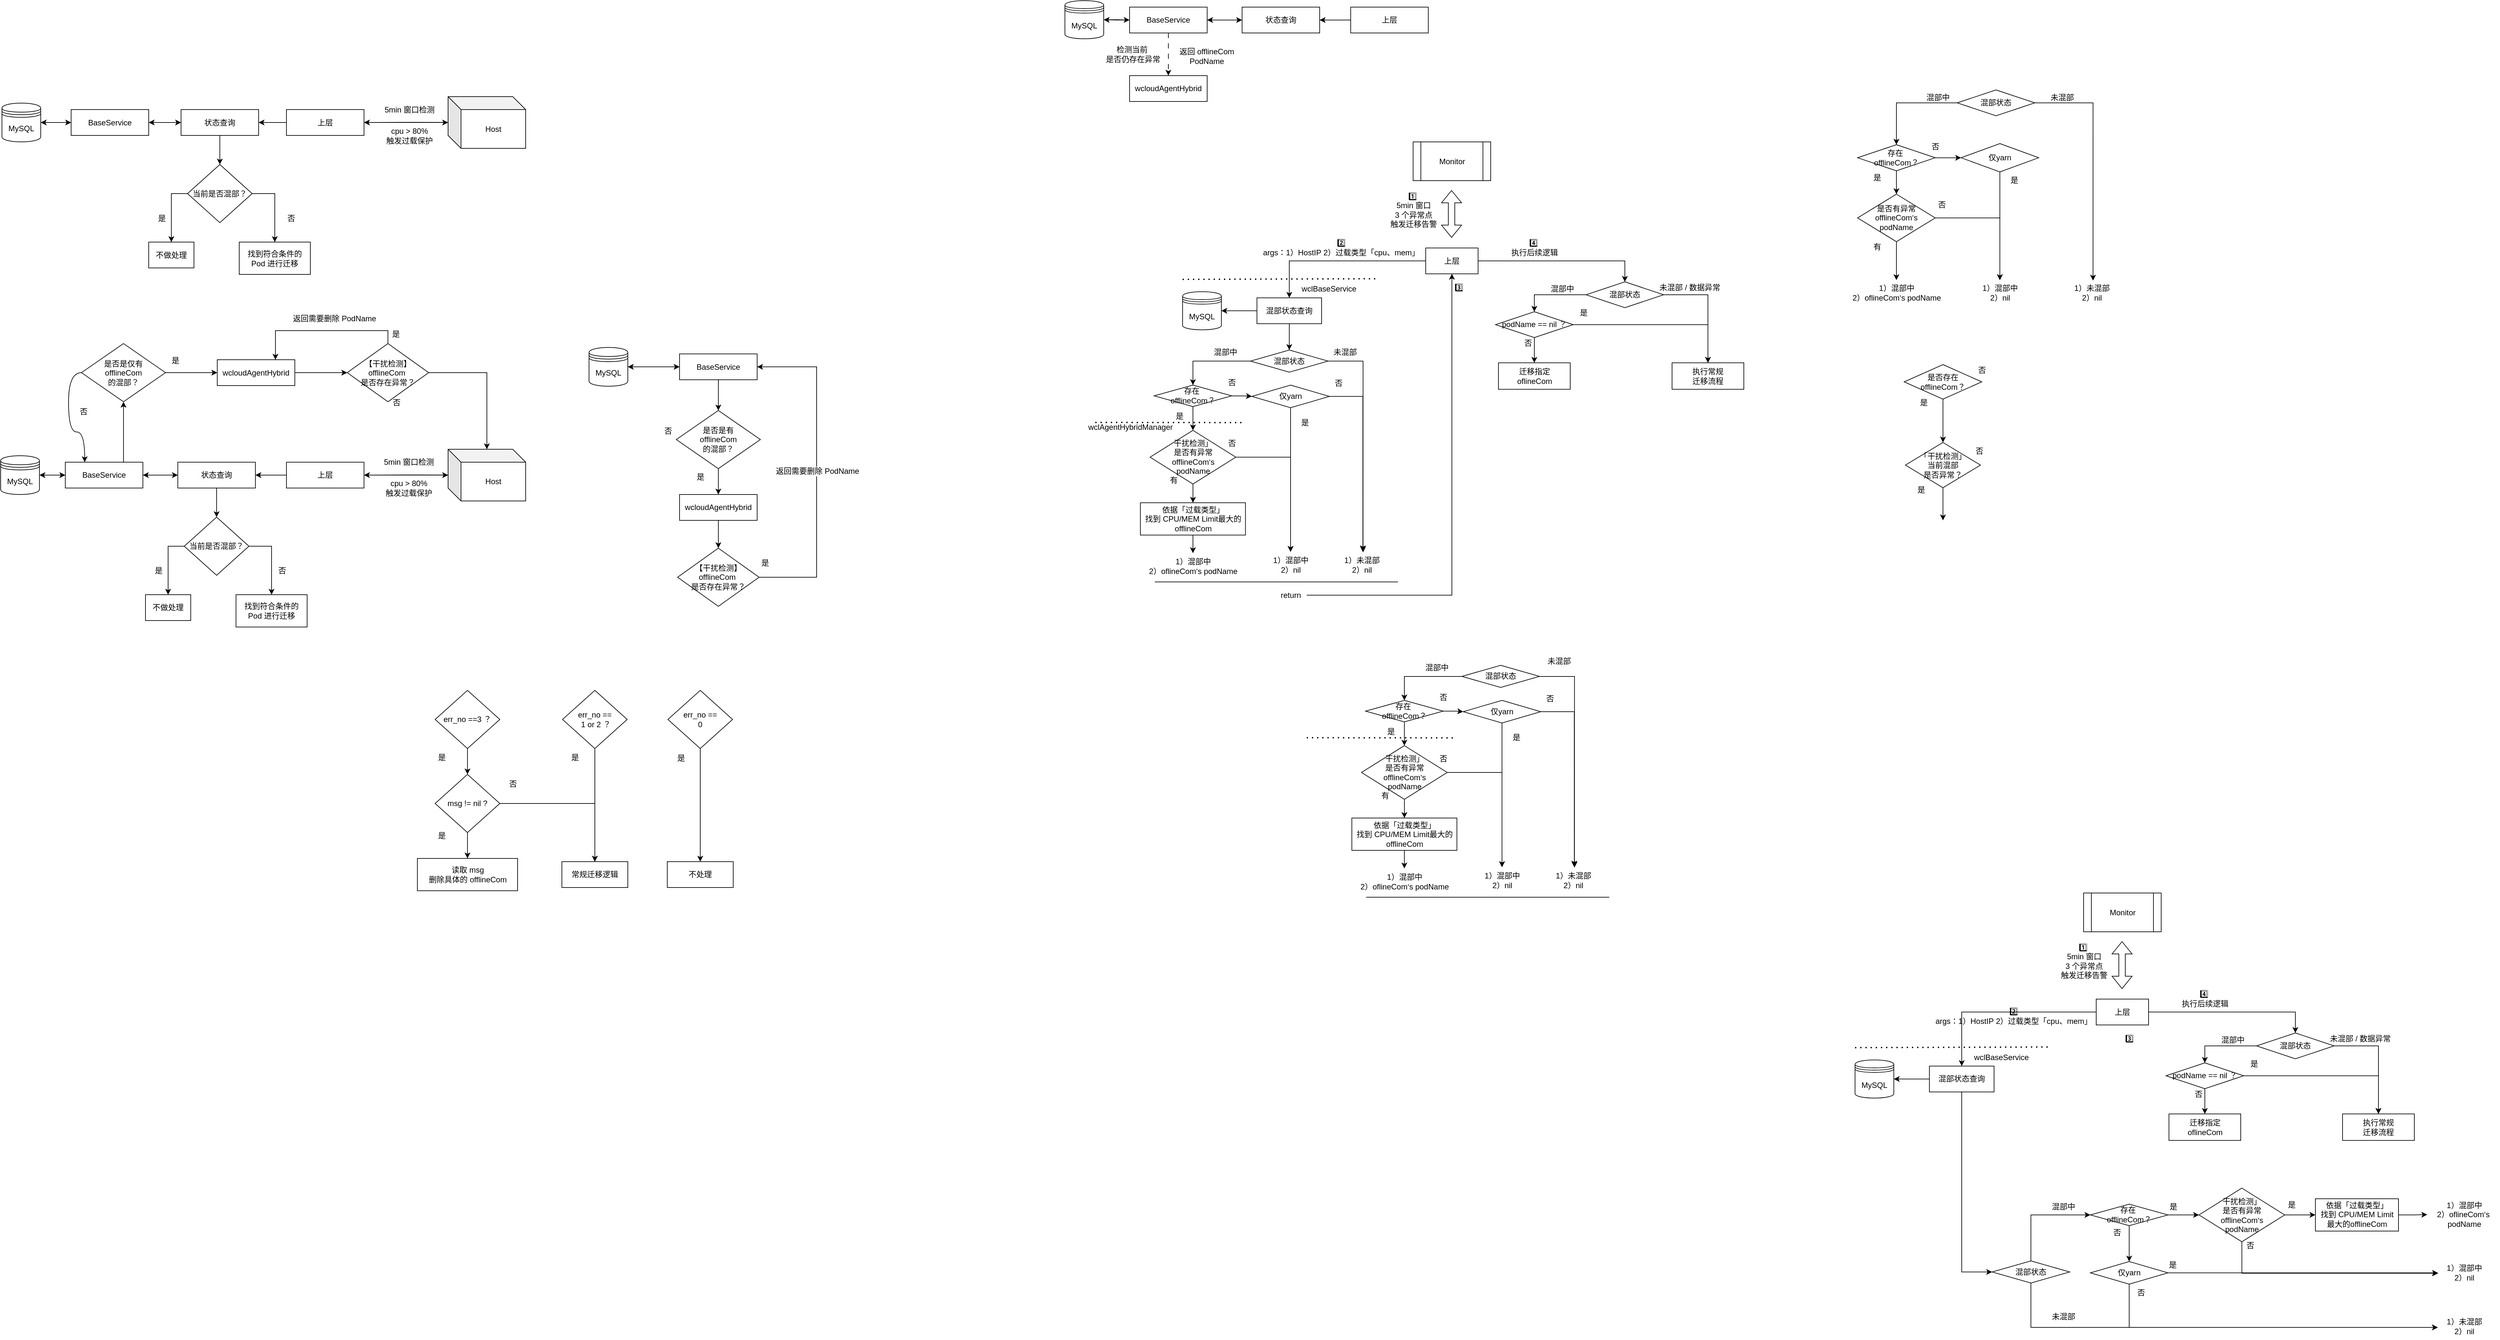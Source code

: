 <mxfile version="24.8.6">
  <diagram name="第 1 页" id="Y6_nof7jtsigvkVfCPlP">
    <mxGraphModel dx="1119" dy="498" grid="1" gridSize="10" guides="1" tooltips="1" connect="1" arrows="1" fold="1" page="1" pageScale="1" pageWidth="827" pageHeight="1169" math="0" shadow="0">
      <root>
        <mxCell id="0" />
        <mxCell id="1" parent="0" />
        <mxCell id="38zuCxYDh6VUBv7yjC1C-42" style="rounded=0;orthogonalLoop=1;jettySize=auto;html=1;labelBackgroundColor=none;fontColor=default;" edge="1" parent="1" source="38zuCxYDh6VUBv7yjC1C-1" target="38zuCxYDh6VUBv7yjC1C-2">
          <mxGeometry relative="1" as="geometry" />
        </mxCell>
        <mxCell id="38zuCxYDh6VUBv7yjC1C-104" style="edgeStyle=orthogonalEdgeStyle;rounded=0;orthogonalLoop=1;jettySize=auto;html=1;entryX=1;entryY=0.5;entryDx=0;entryDy=0;labelBackgroundColor=none;fontColor=default;" edge="1" parent="1" source="38zuCxYDh6VUBv7yjC1C-1" target="38zuCxYDh6VUBv7yjC1C-40">
          <mxGeometry relative="1" as="geometry" />
        </mxCell>
        <mxCell id="38zuCxYDh6VUBv7yjC1C-1" value="上层" style="rounded=0;whiteSpace=wrap;html=1;fillColor=none;labelBackgroundColor=none;" vertex="1" parent="1">
          <mxGeometry x="450" y="181.5" width="120" height="40" as="geometry" />
        </mxCell>
        <mxCell id="38zuCxYDh6VUBv7yjC1C-44" style="edgeStyle=orthogonalEdgeStyle;rounded=0;orthogonalLoop=1;jettySize=auto;html=1;exitX=0;exitY=0.498;exitDx=0;exitDy=0;exitPerimeter=0;entryX=1;entryY=0.5;entryDx=0;entryDy=0;labelBackgroundColor=none;fontColor=default;" edge="1" parent="1" source="38zuCxYDh6VUBv7yjC1C-2" target="38zuCxYDh6VUBv7yjC1C-1">
          <mxGeometry relative="1" as="geometry" />
        </mxCell>
        <mxCell id="38zuCxYDh6VUBv7yjC1C-2" value="Host" style="shape=cube;whiteSpace=wrap;html=1;boundedLbl=1;backgroundOutline=1;darkOpacity=0.05;darkOpacity2=0.1;fillColor=none;labelBackgroundColor=none;rounded=0;" vertex="1" parent="1">
          <mxGeometry x="700" y="161.5" width="120" height="80" as="geometry" />
        </mxCell>
        <mxCell id="38zuCxYDh6VUBv7yjC1C-66" style="edgeStyle=orthogonalEdgeStyle;rounded=0;orthogonalLoop=1;jettySize=auto;html=1;entryX=0;entryY=0.5;entryDx=0;entryDy=0;labelBackgroundColor=none;fontColor=default;" edge="1" parent="1" source="38zuCxYDh6VUBv7yjC1C-7" target="38zuCxYDh6VUBv7yjC1C-52">
          <mxGeometry relative="1" as="geometry" />
        </mxCell>
        <mxCell id="38zuCxYDh6VUBv7yjC1C-7" value="MySQL" style="shape=datastore;whiteSpace=wrap;html=1;fillColor=none;labelBackgroundColor=none;rounded=0;" vertex="1" parent="1">
          <mxGeometry x="10" y="171.5" width="60" height="60" as="geometry" />
        </mxCell>
        <mxCell id="38zuCxYDh6VUBv7yjC1C-63" style="edgeStyle=orthogonalEdgeStyle;rounded=0;orthogonalLoop=1;jettySize=auto;html=1;exitX=0;exitY=0.5;exitDx=0;exitDy=0;labelBackgroundColor=none;fontColor=default;" edge="1" parent="1" source="38zuCxYDh6VUBv7yjC1C-38" target="38zuCxYDh6VUBv7yjC1C-53">
          <mxGeometry relative="1" as="geometry" />
        </mxCell>
        <mxCell id="38zuCxYDh6VUBv7yjC1C-64" style="edgeStyle=orthogonalEdgeStyle;rounded=0;orthogonalLoop=1;jettySize=auto;html=1;exitX=1;exitY=0.5;exitDx=0;exitDy=0;labelBackgroundColor=none;fontColor=default;" edge="1" parent="1" source="38zuCxYDh6VUBv7yjC1C-38" target="38zuCxYDh6VUBv7yjC1C-54">
          <mxGeometry relative="1" as="geometry" />
        </mxCell>
        <mxCell id="38zuCxYDh6VUBv7yjC1C-38" value="当前是否混部？" style="rhombus;whiteSpace=wrap;html=1;fillColor=none;labelBackgroundColor=none;rounded=0;" vertex="1" parent="1">
          <mxGeometry x="297" y="266.5" width="100" height="90" as="geometry" />
        </mxCell>
        <mxCell id="38zuCxYDh6VUBv7yjC1C-59" style="edgeStyle=orthogonalEdgeStyle;rounded=0;orthogonalLoop=1;jettySize=auto;html=1;entryX=1;entryY=0.5;entryDx=0;entryDy=0;labelBackgroundColor=none;fontColor=default;" edge="1" parent="1" source="38zuCxYDh6VUBv7yjC1C-40" target="38zuCxYDh6VUBv7yjC1C-52">
          <mxGeometry relative="1" as="geometry" />
        </mxCell>
        <mxCell id="38zuCxYDh6VUBv7yjC1C-62" style="edgeStyle=orthogonalEdgeStyle;rounded=0;orthogonalLoop=1;jettySize=auto;html=1;entryX=0.5;entryY=0;entryDx=0;entryDy=0;labelBackgroundColor=none;fontColor=default;" edge="1" parent="1" source="38zuCxYDh6VUBv7yjC1C-40" target="38zuCxYDh6VUBv7yjC1C-38">
          <mxGeometry relative="1" as="geometry" />
        </mxCell>
        <mxCell id="38zuCxYDh6VUBv7yjC1C-40" value="状态查询" style="rounded=0;whiteSpace=wrap;html=1;fillColor=none;labelBackgroundColor=none;" vertex="1" parent="1">
          <mxGeometry x="287" y="181.5" width="120" height="40" as="geometry" />
        </mxCell>
        <mxCell id="38zuCxYDh6VUBv7yjC1C-43" value="&lt;div&gt;&lt;span style=&quot;font-size: 12px; background-color: rgb(251, 251, 251);&quot;&gt;5min 窗口检测&lt;/span&gt;&lt;/div&gt;" style="edgeLabel;html=1;align=center;verticalAlign=middle;resizable=0;points=[];labelBackgroundColor=none;rounded=0;" vertex="1" connectable="0" parent="1">
          <mxGeometry x="639.999" y="181.5" as="geometry" />
        </mxCell>
        <mxCell id="38zuCxYDh6VUBv7yjC1C-47" value="cpu &amp;gt; 80%&lt;div&gt;触发过载保护&lt;/div&gt;" style="text;html=1;align=center;verticalAlign=middle;resizable=0;points=[];autosize=1;strokeColor=none;fillColor=none;labelBackgroundColor=none;rounded=0;" vertex="1" parent="1">
          <mxGeometry x="590" y="201.5" width="100" height="40" as="geometry" />
        </mxCell>
        <mxCell id="38zuCxYDh6VUBv7yjC1C-61" style="edgeStyle=orthogonalEdgeStyle;rounded=0;orthogonalLoop=1;jettySize=auto;html=1;entryX=1;entryY=0.5;entryDx=0;entryDy=0;labelBackgroundColor=none;fontColor=default;" edge="1" parent="1" source="38zuCxYDh6VUBv7yjC1C-52" target="38zuCxYDh6VUBv7yjC1C-7">
          <mxGeometry relative="1" as="geometry" />
        </mxCell>
        <mxCell id="38zuCxYDh6VUBv7yjC1C-67" style="edgeStyle=orthogonalEdgeStyle;rounded=0;orthogonalLoop=1;jettySize=auto;html=1;entryX=0;entryY=0.5;entryDx=0;entryDy=0;labelBackgroundColor=none;fontColor=default;" edge="1" parent="1" source="38zuCxYDh6VUBv7yjC1C-52" target="38zuCxYDh6VUBv7yjC1C-40">
          <mxGeometry relative="1" as="geometry" />
        </mxCell>
        <mxCell id="38zuCxYDh6VUBv7yjC1C-52" value="BaseService" style="rounded=0;whiteSpace=wrap;html=1;fillColor=none;labelBackgroundColor=none;" vertex="1" parent="1">
          <mxGeometry x="117" y="181.5" width="120" height="40" as="geometry" />
        </mxCell>
        <mxCell id="38zuCxYDh6VUBv7yjC1C-53" value="不做处理" style="rounded=0;whiteSpace=wrap;html=1;fillColor=none;labelBackgroundColor=none;" vertex="1" parent="1">
          <mxGeometry x="237" y="386.5" width="70" height="40" as="geometry" />
        </mxCell>
        <mxCell id="38zuCxYDh6VUBv7yjC1C-54" value="找到符合条件的 Pod 进行迁移" style="rounded=0;whiteSpace=wrap;html=1;fillColor=none;labelBackgroundColor=none;" vertex="1" parent="1">
          <mxGeometry x="377" y="386.5" width="110" height="50" as="geometry" />
        </mxCell>
        <mxCell id="38zuCxYDh6VUBv7yjC1C-56" value="是" style="text;html=1;align=center;verticalAlign=middle;resizable=0;points=[];autosize=1;strokeColor=none;fillColor=none;labelBackgroundColor=none;rounded=0;" vertex="1" parent="1">
          <mxGeometry x="237" y="334.5" width="40" height="30" as="geometry" />
        </mxCell>
        <mxCell id="38zuCxYDh6VUBv7yjC1C-57" value="否" style="text;html=1;align=center;verticalAlign=middle;resizable=0;points=[];autosize=1;strokeColor=none;fillColor=none;labelBackgroundColor=none;rounded=0;" vertex="1" parent="1">
          <mxGeometry x="437" y="334.5" width="40" height="30" as="geometry" />
        </mxCell>
        <mxCell id="38zuCxYDh6VUBv7yjC1C-68" style="rounded=0;orthogonalLoop=1;jettySize=auto;html=1;labelBackgroundColor=none;fontColor=default;" edge="1" parent="1" source="38zuCxYDh6VUBv7yjC1C-70" target="38zuCxYDh6VUBv7yjC1C-72">
          <mxGeometry relative="1" as="geometry" />
        </mxCell>
        <mxCell id="38zuCxYDh6VUBv7yjC1C-69" style="edgeStyle=orthogonalEdgeStyle;rounded=0;orthogonalLoop=1;jettySize=auto;html=1;entryX=1;entryY=0.5;entryDx=0;entryDy=0;labelBackgroundColor=none;fontColor=default;" edge="1" parent="1" source="38zuCxYDh6VUBv7yjC1C-70" target="38zuCxYDh6VUBv7yjC1C-80">
          <mxGeometry relative="1" as="geometry" />
        </mxCell>
        <mxCell id="38zuCxYDh6VUBv7yjC1C-70" value="上层" style="rounded=0;whiteSpace=wrap;html=1;fillColor=none;labelBackgroundColor=none;" vertex="1" parent="1">
          <mxGeometry x="450" y="727" width="120" height="40" as="geometry" />
        </mxCell>
        <mxCell id="38zuCxYDh6VUBv7yjC1C-71" style="edgeStyle=orthogonalEdgeStyle;rounded=0;orthogonalLoop=1;jettySize=auto;html=1;exitX=0;exitY=0.498;exitDx=0;exitDy=0;exitPerimeter=0;entryX=1;entryY=0.5;entryDx=0;entryDy=0;labelBackgroundColor=none;fontColor=default;" edge="1" parent="1" source="38zuCxYDh6VUBv7yjC1C-72" target="38zuCxYDh6VUBv7yjC1C-70">
          <mxGeometry relative="1" as="geometry" />
        </mxCell>
        <mxCell id="38zuCxYDh6VUBv7yjC1C-72" value="Host" style="shape=cube;whiteSpace=wrap;html=1;boundedLbl=1;backgroundOutline=1;darkOpacity=0.05;darkOpacity2=0.1;fillColor=none;labelBackgroundColor=none;rounded=0;" vertex="1" parent="1">
          <mxGeometry x="700" y="707" width="120" height="80" as="geometry" />
        </mxCell>
        <mxCell id="38zuCxYDh6VUBv7yjC1C-73" style="edgeStyle=orthogonalEdgeStyle;rounded=0;orthogonalLoop=1;jettySize=auto;html=1;entryX=0;entryY=0.5;entryDx=0;entryDy=0;labelBackgroundColor=none;fontColor=default;" edge="1" parent="1" source="38zuCxYDh6VUBv7yjC1C-74" target="38zuCxYDh6VUBv7yjC1C-86">
          <mxGeometry relative="1" as="geometry" />
        </mxCell>
        <mxCell id="38zuCxYDh6VUBv7yjC1C-74" value="MySQL" style="shape=datastore;whiteSpace=wrap;html=1;fillColor=none;labelBackgroundColor=none;rounded=0;" vertex="1" parent="1">
          <mxGeometry x="8" y="717" width="60" height="60" as="geometry" />
        </mxCell>
        <mxCell id="38zuCxYDh6VUBv7yjC1C-75" style="edgeStyle=orthogonalEdgeStyle;rounded=0;orthogonalLoop=1;jettySize=auto;html=1;exitX=0;exitY=0.5;exitDx=0;exitDy=0;labelBackgroundColor=none;fontColor=default;" edge="1" parent="1" source="38zuCxYDh6VUBv7yjC1C-77" target="38zuCxYDh6VUBv7yjC1C-87">
          <mxGeometry relative="1" as="geometry" />
        </mxCell>
        <mxCell id="38zuCxYDh6VUBv7yjC1C-76" style="edgeStyle=orthogonalEdgeStyle;rounded=0;orthogonalLoop=1;jettySize=auto;html=1;exitX=1;exitY=0.5;exitDx=0;exitDy=0;labelBackgroundColor=none;fontColor=default;" edge="1" parent="1" source="38zuCxYDh6VUBv7yjC1C-77" target="38zuCxYDh6VUBv7yjC1C-88">
          <mxGeometry relative="1" as="geometry" />
        </mxCell>
        <mxCell id="38zuCxYDh6VUBv7yjC1C-77" value="当前是否混部？" style="rhombus;whiteSpace=wrap;html=1;fillColor=none;labelBackgroundColor=none;rounded=0;" vertex="1" parent="1">
          <mxGeometry x="292" y="812" width="100" height="90" as="geometry" />
        </mxCell>
        <mxCell id="38zuCxYDh6VUBv7yjC1C-78" style="edgeStyle=orthogonalEdgeStyle;rounded=0;orthogonalLoop=1;jettySize=auto;html=1;entryX=1;entryY=0.5;entryDx=0;entryDy=0;labelBackgroundColor=none;fontColor=default;" edge="1" parent="1" source="38zuCxYDh6VUBv7yjC1C-80" target="38zuCxYDh6VUBv7yjC1C-86">
          <mxGeometry relative="1" as="geometry" />
        </mxCell>
        <mxCell id="38zuCxYDh6VUBv7yjC1C-79" style="edgeStyle=orthogonalEdgeStyle;rounded=0;orthogonalLoop=1;jettySize=auto;html=1;entryX=0.5;entryY=0;entryDx=0;entryDy=0;labelBackgroundColor=none;fontColor=default;" edge="1" parent="1" source="38zuCxYDh6VUBv7yjC1C-80" target="38zuCxYDh6VUBv7yjC1C-77">
          <mxGeometry relative="1" as="geometry" />
        </mxCell>
        <mxCell id="38zuCxYDh6VUBv7yjC1C-80" value="状态查询" style="rounded=0;whiteSpace=wrap;html=1;fillColor=none;labelBackgroundColor=none;" vertex="1" parent="1">
          <mxGeometry x="282" y="727" width="120" height="40" as="geometry" />
        </mxCell>
        <mxCell id="38zuCxYDh6VUBv7yjC1C-81" value="&lt;div&gt;&lt;span style=&quot;font-size: 12px; background-color: rgb(251, 251, 251);&quot;&gt;5min 窗口检测&lt;/span&gt;&lt;/div&gt;" style="edgeLabel;html=1;align=center;verticalAlign=middle;resizable=0;points=[];labelBackgroundColor=none;rounded=0;" vertex="1" connectable="0" parent="1">
          <mxGeometry x="638.999" y="727" as="geometry" />
        </mxCell>
        <mxCell id="38zuCxYDh6VUBv7yjC1C-82" value="&lt;span style=&quot;color: rgba(0, 0, 0, 0); font-family: monospace; font-size: 0px; text-align: start;&quot;&gt;%3CmxGraphModel%3E%3Croot%3E%3CmxCell%20id%3D%220%22%2F%3E%3CmxCell%20id%3D%221%22%20parent%3D%220%22%2F%3E%3CmxCell%20id%3D%222%22%20value%3D%22%26lt%3Bspan%20style%3D%26quot%3Bfont-size%3A%2012px%3B%20background-color%3A%20rgb(251%2C%20251%2C%20251)%3B%26quot%3B%26gt%3Bcpu%20%26amp%3Bgt%3B%2080%25%26lt%3B%2Fspan%26gt%3B%26lt%3Bdiv%20style%3D%26quot%3Bfont-size%3A%2012px%3B%20background-color%3A%20rgb(251%2C%20251%2C%20251)%3B%26quot%3B%26gt%3B%E8%A7%A6%E5%8F%91%E8%BF%87%E8%BD%BD%E4%BF%9D%E6%8A%A4%26lt%3B%2Fdiv%26gt%3B%22%20style%3D%22edgeLabel%3Bhtml%3D1%3Balign%3Dcenter%3BverticalAlign%3Dmiddle%3Bresizable%3D0%3Bpoints%3D%5B%5D%3B%22%20vertex%3D%221%22%20connectable%3D%220%22%20parent%3D%221%22%3E%3CmxGeometry%20x%3D%22560.001%22%20y%3D%22200.0%22%20as%3D%22geometry%22%3E%3CmxPoint%20x%3D%2294%22%20y%3D%22-39%22%20as%3D%22offset%22%2F%3E%3C%2FmxGeometry%3E%3C%2FmxCell%3E%3C%2Froot%3E%3C%2FmxGraphModel%3E&lt;/span&gt;" style="text;html=1;align=center;verticalAlign=middle;resizable=0;points=[];autosize=1;strokeColor=none;fillColor=none;labelBackgroundColor=none;rounded=0;" vertex="1" parent="1">
          <mxGeometry x="599" y="765" width="20" height="30" as="geometry" />
        </mxCell>
        <mxCell id="38zuCxYDh6VUBv7yjC1C-83" value="cpu &amp;gt; 80%&lt;div&gt;触发过载保护&lt;/div&gt;" style="text;html=1;align=center;verticalAlign=middle;resizable=0;points=[];autosize=1;strokeColor=none;fillColor=none;labelBackgroundColor=none;rounded=0;" vertex="1" parent="1">
          <mxGeometry x="589" y="747" width="100" height="40" as="geometry" />
        </mxCell>
        <mxCell id="38zuCxYDh6VUBv7yjC1C-84" style="edgeStyle=orthogonalEdgeStyle;rounded=0;orthogonalLoop=1;jettySize=auto;html=1;entryX=1;entryY=0.5;entryDx=0;entryDy=0;labelBackgroundColor=none;fontColor=default;" edge="1" parent="1" source="38zuCxYDh6VUBv7yjC1C-86" target="38zuCxYDh6VUBv7yjC1C-74">
          <mxGeometry relative="1" as="geometry" />
        </mxCell>
        <mxCell id="38zuCxYDh6VUBv7yjC1C-85" style="edgeStyle=orthogonalEdgeStyle;rounded=0;orthogonalLoop=1;jettySize=auto;html=1;entryX=0;entryY=0.5;entryDx=0;entryDy=0;labelBackgroundColor=none;fontColor=default;" edge="1" parent="1" source="38zuCxYDh6VUBv7yjC1C-86" target="38zuCxYDh6VUBv7yjC1C-80">
          <mxGeometry relative="1" as="geometry" />
        </mxCell>
        <mxCell id="38zuCxYDh6VUBv7yjC1C-100" style="edgeStyle=orthogonalEdgeStyle;rounded=0;orthogonalLoop=1;jettySize=auto;html=1;entryX=0.5;entryY=1;entryDx=0;entryDy=0;exitX=0.75;exitY=0;exitDx=0;exitDy=0;labelBackgroundColor=none;fontColor=default;" edge="1" parent="1" source="38zuCxYDh6VUBv7yjC1C-86" target="38zuCxYDh6VUBv7yjC1C-91">
          <mxGeometry relative="1" as="geometry" />
        </mxCell>
        <mxCell id="38zuCxYDh6VUBv7yjC1C-86" value="BaseService" style="rounded=0;whiteSpace=wrap;html=1;fillColor=none;labelBackgroundColor=none;" vertex="1" parent="1">
          <mxGeometry x="108" y="727" width="120" height="40" as="geometry" />
        </mxCell>
        <mxCell id="38zuCxYDh6VUBv7yjC1C-87" value="不做处理" style="rounded=0;whiteSpace=wrap;html=1;fillColor=none;labelBackgroundColor=none;" vertex="1" parent="1">
          <mxGeometry x="232" y="932" width="70" height="40" as="geometry" />
        </mxCell>
        <mxCell id="38zuCxYDh6VUBv7yjC1C-88" value="找到符合条件的 Pod 进行迁移" style="rounded=0;whiteSpace=wrap;html=1;fillColor=none;labelBackgroundColor=none;" vertex="1" parent="1">
          <mxGeometry x="372" y="932" width="110" height="50" as="geometry" />
        </mxCell>
        <mxCell id="38zuCxYDh6VUBv7yjC1C-89" value="是" style="text;html=1;align=center;verticalAlign=middle;resizable=0;points=[];autosize=1;strokeColor=none;fillColor=none;labelBackgroundColor=none;rounded=0;" vertex="1" parent="1">
          <mxGeometry x="232" y="880" width="40" height="30" as="geometry" />
        </mxCell>
        <mxCell id="38zuCxYDh6VUBv7yjC1C-90" value="否" style="text;html=1;align=center;verticalAlign=middle;resizable=0;points=[];autosize=1;strokeColor=none;fillColor=none;labelBackgroundColor=none;rounded=0;" vertex="1" parent="1">
          <mxGeometry x="423" y="880" width="40" height="30" as="geometry" />
        </mxCell>
        <mxCell id="38zuCxYDh6VUBv7yjC1C-101" style="edgeStyle=orthogonalEdgeStyle;rounded=0;orthogonalLoop=1;jettySize=auto;html=1;labelBackgroundColor=none;fontColor=default;" edge="1" parent="1" source="38zuCxYDh6VUBv7yjC1C-91" target="38zuCxYDh6VUBv7yjC1C-92">
          <mxGeometry relative="1" as="geometry" />
        </mxCell>
        <mxCell id="38zuCxYDh6VUBv7yjC1C-107" style="edgeStyle=orthogonalEdgeStyle;rounded=0;orthogonalLoop=1;jettySize=auto;html=1;exitX=0;exitY=0.5;exitDx=0;exitDy=0;entryX=0.25;entryY=0;entryDx=0;entryDy=0;curved=1;labelBackgroundColor=none;fontColor=default;" edge="1" parent="1" source="38zuCxYDh6VUBv7yjC1C-91" target="38zuCxYDh6VUBv7yjC1C-86">
          <mxGeometry relative="1" as="geometry" />
        </mxCell>
        <mxCell id="38zuCxYDh6VUBv7yjC1C-91" value="是否是&lt;span style=&quot;background-color: initial;&quot;&gt;仅有&lt;/span&gt;&lt;div&gt;&lt;div&gt;offlineCom&lt;/div&gt;&lt;/div&gt;&lt;div&gt;的混部？&lt;/div&gt;" style="rhombus;whiteSpace=wrap;html=1;fillColor=none;labelBackgroundColor=none;rounded=0;" vertex="1" parent="1">
          <mxGeometry x="133" y="543.5" width="130" height="90" as="geometry" />
        </mxCell>
        <mxCell id="38zuCxYDh6VUBv7yjC1C-110" style="edgeStyle=orthogonalEdgeStyle;rounded=0;orthogonalLoop=1;jettySize=auto;html=1;entryX=0;entryY=0.5;entryDx=0;entryDy=0;labelBackgroundColor=none;fontColor=default;" edge="1" parent="1" source="38zuCxYDh6VUBv7yjC1C-92" target="38zuCxYDh6VUBv7yjC1C-97">
          <mxGeometry relative="1" as="geometry" />
        </mxCell>
        <mxCell id="38zuCxYDh6VUBv7yjC1C-92" value="wcloudAgentHybrid" style="rounded=0;whiteSpace=wrap;html=1;fillColor=none;labelBackgroundColor=none;" vertex="1" parent="1">
          <mxGeometry x="343" y="568.5" width="120" height="40" as="geometry" />
        </mxCell>
        <mxCell id="38zuCxYDh6VUBv7yjC1C-103" style="edgeStyle=orthogonalEdgeStyle;rounded=0;orthogonalLoop=1;jettySize=auto;html=1;labelBackgroundColor=none;fontColor=default;" edge="1" parent="1" source="38zuCxYDh6VUBv7yjC1C-97" target="38zuCxYDh6VUBv7yjC1C-72">
          <mxGeometry relative="1" as="geometry" />
        </mxCell>
        <mxCell id="38zuCxYDh6VUBv7yjC1C-115" style="edgeStyle=orthogonalEdgeStyle;rounded=0;orthogonalLoop=1;jettySize=auto;html=1;entryX=0.75;entryY=0;entryDx=0;entryDy=0;exitX=0.5;exitY=0;exitDx=0;exitDy=0;" edge="1" parent="1" source="38zuCxYDh6VUBv7yjC1C-97" target="38zuCxYDh6VUBv7yjC1C-92">
          <mxGeometry relative="1" as="geometry" />
        </mxCell>
        <mxCell id="38zuCxYDh6VUBv7yjC1C-97" value="【干扰检测】offlineCom&amp;nbsp;&lt;div&gt;是否存在异常？&lt;/div&gt;" style="rhombus;whiteSpace=wrap;html=1;fillColor=none;labelBackgroundColor=none;rounded=0;" vertex="1" parent="1">
          <mxGeometry x="544" y="543.5" width="126" height="90" as="geometry" />
        </mxCell>
        <mxCell id="38zuCxYDh6VUBv7yjC1C-105" value="是" style="text;html=1;align=center;verticalAlign=middle;resizable=0;points=[];autosize=1;strokeColor=none;fillColor=none;labelBackgroundColor=none;rounded=0;" vertex="1" parent="1">
          <mxGeometry x="258" y="555" width="40" height="30" as="geometry" />
        </mxCell>
        <mxCell id="38zuCxYDh6VUBv7yjC1C-106" value="否" style="text;html=1;align=center;verticalAlign=middle;resizable=0;points=[];autosize=1;strokeColor=none;fillColor=none;labelBackgroundColor=none;rounded=0;" vertex="1" parent="1">
          <mxGeometry x="116" y="633.5" width="40" height="30" as="geometry" />
        </mxCell>
        <mxCell id="38zuCxYDh6VUBv7yjC1C-113" value="是" style="text;html=1;align=center;verticalAlign=middle;resizable=0;points=[];autosize=1;strokeColor=none;fillColor=none;" vertex="1" parent="1">
          <mxGeometry x="599" y="513.5" width="40" height="30" as="geometry" />
        </mxCell>
        <mxCell id="38zuCxYDh6VUBv7yjC1C-114" value="否" style="text;html=1;align=center;verticalAlign=middle;resizable=0;points=[];autosize=1;strokeColor=none;fillColor=none;" vertex="1" parent="1">
          <mxGeometry x="600" y="620" width="40" height="30" as="geometry" />
        </mxCell>
        <mxCell id="38zuCxYDh6VUBv7yjC1C-116" value="返回需要删除 PodName" style="text;html=1;align=center;verticalAlign=middle;resizable=0;points=[];autosize=1;strokeColor=none;fillColor=none;" vertex="1" parent="1">
          <mxGeometry x="449" y="490" width="150" height="30" as="geometry" />
        </mxCell>
        <mxCell id="38zuCxYDh6VUBv7yjC1C-123" style="edgeStyle=orthogonalEdgeStyle;rounded=0;orthogonalLoop=1;jettySize=auto;html=1;entryX=0;entryY=0.5;entryDx=0;entryDy=0;labelBackgroundColor=none;fontColor=default;" edge="1" parent="1" source="38zuCxYDh6VUBv7yjC1C-124" target="38zuCxYDh6VUBv7yjC1C-137">
          <mxGeometry relative="1" as="geometry" />
        </mxCell>
        <mxCell id="38zuCxYDh6VUBv7yjC1C-124" value="MySQL" style="shape=datastore;whiteSpace=wrap;html=1;fillColor=none;labelBackgroundColor=none;rounded=0;" vertex="1" parent="1">
          <mxGeometry x="918" y="549.5" width="60" height="60" as="geometry" />
        </mxCell>
        <mxCell id="38zuCxYDh6VUBv7yjC1C-134" style="edgeStyle=orthogonalEdgeStyle;rounded=0;orthogonalLoop=1;jettySize=auto;html=1;entryX=1;entryY=0.5;entryDx=0;entryDy=0;labelBackgroundColor=none;fontColor=default;" edge="1" parent="1" source="38zuCxYDh6VUBv7yjC1C-137" target="38zuCxYDh6VUBv7yjC1C-124">
          <mxGeometry relative="1" as="geometry" />
        </mxCell>
        <mxCell id="38zuCxYDh6VUBv7yjC1C-158" style="edgeStyle=orthogonalEdgeStyle;rounded=0;orthogonalLoop=1;jettySize=auto;html=1;entryX=0.5;entryY=0;entryDx=0;entryDy=0;" edge="1" parent="1" source="38zuCxYDh6VUBv7yjC1C-137" target="38zuCxYDh6VUBv7yjC1C-144">
          <mxGeometry relative="1" as="geometry" />
        </mxCell>
        <mxCell id="38zuCxYDh6VUBv7yjC1C-137" value="BaseService" style="rounded=0;whiteSpace=wrap;html=1;fillColor=none;labelBackgroundColor=none;" vertex="1" parent="1">
          <mxGeometry x="1058" y="559.5" width="120" height="40" as="geometry" />
        </mxCell>
        <mxCell id="38zuCxYDh6VUBv7yjC1C-159" style="edgeStyle=orthogonalEdgeStyle;rounded=0;orthogonalLoop=1;jettySize=auto;html=1;" edge="1" parent="1" source="38zuCxYDh6VUBv7yjC1C-144" target="38zuCxYDh6VUBv7yjC1C-156">
          <mxGeometry relative="1" as="geometry" />
        </mxCell>
        <mxCell id="38zuCxYDh6VUBv7yjC1C-144" value="是否是&lt;span style=&quot;background-color: initial;&quot;&gt;有&lt;/span&gt;&lt;div&gt;&lt;div&gt;offlineCom&lt;/div&gt;&lt;/div&gt;&lt;div&gt;的混部？&lt;/div&gt;" style="rhombus;whiteSpace=wrap;html=1;fillColor=none;labelBackgroundColor=none;rounded=0;" vertex="1" parent="1">
          <mxGeometry x="1053" y="647" width="130" height="90" as="geometry" />
        </mxCell>
        <mxCell id="38zuCxYDh6VUBv7yjC1C-161" style="edgeStyle=orthogonalEdgeStyle;rounded=0;orthogonalLoop=1;jettySize=auto;html=1;entryX=1;entryY=0.5;entryDx=0;entryDy=0;exitX=1;exitY=0.5;exitDx=0;exitDy=0;" edge="1" parent="1" source="38zuCxYDh6VUBv7yjC1C-149" target="38zuCxYDh6VUBv7yjC1C-137">
          <mxGeometry relative="1" as="geometry">
            <Array as="points">
              <mxPoint x="1270" y="905" />
              <mxPoint x="1270" y="579" />
            </Array>
          </mxGeometry>
        </mxCell>
        <mxCell id="38zuCxYDh6VUBv7yjC1C-163" value="&lt;span style=&quot;font-size: 12px; background-color: rgb(251, 251, 251);&quot;&gt;返回需要删除 PodName&lt;/span&gt;" style="edgeLabel;html=1;align=center;verticalAlign=middle;resizable=0;points=[];" vertex="1" connectable="0" parent="38zuCxYDh6VUBv7yjC1C-161">
          <mxGeometry x="-0.001" y="-1" relative="1" as="geometry">
            <mxPoint as="offset" />
          </mxGeometry>
        </mxCell>
        <mxCell id="38zuCxYDh6VUBv7yjC1C-149" value="【干扰检测】offlineCom&amp;nbsp;&lt;div&gt;是否存在异常？&lt;/div&gt;" style="rhombus;whiteSpace=wrap;html=1;fillColor=none;labelBackgroundColor=none;rounded=0;" vertex="1" parent="1">
          <mxGeometry x="1055" y="860" width="126" height="90" as="geometry" />
        </mxCell>
        <mxCell id="38zuCxYDh6VUBv7yjC1C-150" value="是" style="text;html=1;align=center;verticalAlign=middle;resizable=0;points=[];autosize=1;strokeColor=none;fillColor=none;labelBackgroundColor=none;rounded=0;" vertex="1" parent="1">
          <mxGeometry x="1070" y="735" width="40" height="30" as="geometry" />
        </mxCell>
        <mxCell id="38zuCxYDh6VUBv7yjC1C-151" value="否" style="text;html=1;align=center;verticalAlign=middle;resizable=0;points=[];autosize=1;strokeColor=none;fillColor=none;labelBackgroundColor=none;rounded=0;" vertex="1" parent="1">
          <mxGeometry x="1020" y="663.5" width="40" height="30" as="geometry" />
        </mxCell>
        <mxCell id="38zuCxYDh6VUBv7yjC1C-160" style="edgeStyle=orthogonalEdgeStyle;rounded=0;orthogonalLoop=1;jettySize=auto;html=1;" edge="1" parent="1" source="38zuCxYDh6VUBv7yjC1C-156" target="38zuCxYDh6VUBv7yjC1C-149">
          <mxGeometry relative="1" as="geometry" />
        </mxCell>
        <mxCell id="38zuCxYDh6VUBv7yjC1C-156" value="wcloudAgentHybrid" style="rounded=0;whiteSpace=wrap;html=1;fillColor=none;labelBackgroundColor=none;" vertex="1" parent="1">
          <mxGeometry x="1058" y="777" width="120" height="40" as="geometry" />
        </mxCell>
        <mxCell id="38zuCxYDh6VUBv7yjC1C-164" value="是" style="text;html=1;align=center;verticalAlign=middle;resizable=0;points=[];autosize=1;strokeColor=none;fillColor=none;" vertex="1" parent="1">
          <mxGeometry x="1170" y="868" width="40" height="30" as="geometry" />
        </mxCell>
        <mxCell id="38zuCxYDh6VUBv7yjC1C-173" style="edgeStyle=orthogonalEdgeStyle;rounded=0;orthogonalLoop=1;jettySize=auto;html=1;entryX=0.5;entryY=0;entryDx=0;entryDy=0;" edge="1" parent="1" source="38zuCxYDh6VUBv7yjC1C-166" target="38zuCxYDh6VUBv7yjC1C-170">
          <mxGeometry relative="1" as="geometry" />
        </mxCell>
        <mxCell id="38zuCxYDh6VUBv7yjC1C-166" value="err_no ==3 ？" style="rhombus;whiteSpace=wrap;html=1;fillColor=none;labelBackgroundColor=none;rounded=0;" vertex="1" parent="1">
          <mxGeometry x="680" y="1080" width="100" height="90" as="geometry" />
        </mxCell>
        <mxCell id="38zuCxYDh6VUBv7yjC1C-168" value="是" style="text;html=1;align=center;verticalAlign=middle;resizable=0;points=[];autosize=1;strokeColor=none;fillColor=none;labelBackgroundColor=none;rounded=0;" vertex="1" parent="1">
          <mxGeometry x="670" y="1169" width="40" height="30" as="geometry" />
        </mxCell>
        <mxCell id="38zuCxYDh6VUBv7yjC1C-169" value="读取 msg&lt;div&gt;删除具体的 offlineCom&lt;/div&gt;" style="rounded=0;whiteSpace=wrap;html=1;fillColor=none;labelBackgroundColor=none;" vertex="1" parent="1">
          <mxGeometry x="652.5" y="1340" width="155" height="50" as="geometry" />
        </mxCell>
        <mxCell id="38zuCxYDh6VUBv7yjC1C-174" style="edgeStyle=orthogonalEdgeStyle;rounded=0;orthogonalLoop=1;jettySize=auto;html=1;entryX=0.5;entryY=0;entryDx=0;entryDy=0;" edge="1" parent="1" source="38zuCxYDh6VUBv7yjC1C-170" target="38zuCxYDh6VUBv7yjC1C-169">
          <mxGeometry relative="1" as="geometry" />
        </mxCell>
        <mxCell id="38zuCxYDh6VUBv7yjC1C-178" style="edgeStyle=orthogonalEdgeStyle;rounded=0;orthogonalLoop=1;jettySize=auto;html=1;entryX=0.5;entryY=0;entryDx=0;entryDy=0;" edge="1" parent="1" source="38zuCxYDh6VUBv7yjC1C-170" target="38zuCxYDh6VUBv7yjC1C-177">
          <mxGeometry relative="1" as="geometry" />
        </mxCell>
        <mxCell id="38zuCxYDh6VUBv7yjC1C-170" value="msg != nil&amp;nbsp;&lt;span style=&quot;background-color: initial;&quot;&gt;?&lt;/span&gt;" style="rhombus;whiteSpace=wrap;html=1;fillColor=none;labelBackgroundColor=none;rounded=0;" vertex="1" parent="1">
          <mxGeometry x="680" y="1210" width="100" height="90" as="geometry" />
        </mxCell>
        <mxCell id="38zuCxYDh6VUBv7yjC1C-172" value="是" style="text;html=1;align=center;verticalAlign=middle;resizable=0;points=[];autosize=1;strokeColor=none;fillColor=none;labelBackgroundColor=none;rounded=0;" vertex="1" parent="1">
          <mxGeometry x="670" y="1290" width="40" height="30" as="geometry" />
        </mxCell>
        <mxCell id="38zuCxYDh6VUBv7yjC1C-175" value="否" style="text;html=1;align=center;verticalAlign=middle;resizable=0;points=[];autosize=1;strokeColor=none;fillColor=none;" vertex="1" parent="1">
          <mxGeometry x="780" y="1210" width="40" height="30" as="geometry" />
        </mxCell>
        <mxCell id="38zuCxYDh6VUBv7yjC1C-177" value="常规迁移逻辑" style="rounded=0;whiteSpace=wrap;html=1;fillColor=none;labelBackgroundColor=none;" vertex="1" parent="1">
          <mxGeometry x="876" y="1345" width="102" height="40" as="geometry" />
        </mxCell>
        <mxCell id="38zuCxYDh6VUBv7yjC1C-180" style="edgeStyle=orthogonalEdgeStyle;rounded=0;orthogonalLoop=1;jettySize=auto;html=1;" edge="1" parent="1" source="38zuCxYDh6VUBv7yjC1C-179" target="38zuCxYDh6VUBv7yjC1C-177">
          <mxGeometry relative="1" as="geometry" />
        </mxCell>
        <mxCell id="38zuCxYDh6VUBv7yjC1C-179" value="err_no ==&lt;div&gt;&amp;nbsp;1 or 2 ？&lt;/div&gt;" style="rhombus;whiteSpace=wrap;html=1;fillColor=none;labelBackgroundColor=none;rounded=0;" vertex="1" parent="1">
          <mxGeometry x="877" y="1080" width="100" height="90" as="geometry" />
        </mxCell>
        <mxCell id="38zuCxYDh6VUBv7yjC1C-183" style="edgeStyle=orthogonalEdgeStyle;rounded=0;orthogonalLoop=1;jettySize=auto;html=1;" edge="1" parent="1" source="38zuCxYDh6VUBv7yjC1C-181" target="38zuCxYDh6VUBv7yjC1C-182">
          <mxGeometry relative="1" as="geometry" />
        </mxCell>
        <mxCell id="38zuCxYDh6VUBv7yjC1C-181" value="err_no ==&lt;div&gt;0&lt;/div&gt;" style="rhombus;whiteSpace=wrap;html=1;fillColor=none;labelBackgroundColor=none;rounded=0;" vertex="1" parent="1">
          <mxGeometry x="1040" y="1080" width="100" height="90" as="geometry" />
        </mxCell>
        <mxCell id="38zuCxYDh6VUBv7yjC1C-182" value="不处理" style="rounded=0;whiteSpace=wrap;html=1;fillColor=none;labelBackgroundColor=none;" vertex="1" parent="1">
          <mxGeometry x="1039" y="1345" width="102" height="40" as="geometry" />
        </mxCell>
        <mxCell id="38zuCxYDh6VUBv7yjC1C-184" value="是" style="text;html=1;align=center;verticalAlign=middle;resizable=0;points=[];autosize=1;strokeColor=none;fillColor=none;labelBackgroundColor=none;rounded=0;" vertex="1" parent="1">
          <mxGeometry x="876" y="1169" width="40" height="30" as="geometry" />
        </mxCell>
        <mxCell id="38zuCxYDh6VUBv7yjC1C-185" value="是" style="text;html=1;align=center;verticalAlign=middle;resizable=0;points=[];autosize=1;strokeColor=none;fillColor=none;labelBackgroundColor=none;rounded=0;" vertex="1" parent="1">
          <mxGeometry x="1040" y="1170" width="40" height="30" as="geometry" />
        </mxCell>
        <mxCell id="38zuCxYDh6VUBv7yjC1C-186" style="edgeStyle=orthogonalEdgeStyle;rounded=0;orthogonalLoop=1;jettySize=auto;html=1;entryX=1;entryY=0.5;entryDx=0;entryDy=0;labelBackgroundColor=none;fontColor=default;" edge="1" parent="1" source="38zuCxYDh6VUBv7yjC1C-187" target="38zuCxYDh6VUBv7yjC1C-192">
          <mxGeometry relative="1" as="geometry" />
        </mxCell>
        <mxCell id="38zuCxYDh6VUBv7yjC1C-187" value="上层" style="rounded=0;whiteSpace=wrap;html=1;fillColor=none;labelBackgroundColor=none;" vertex="1" parent="1">
          <mxGeometry x="2096" y="23" width="120" height="40" as="geometry" />
        </mxCell>
        <mxCell id="38zuCxYDh6VUBv7yjC1C-188" style="edgeStyle=orthogonalEdgeStyle;rounded=0;orthogonalLoop=1;jettySize=auto;html=1;entryX=0;entryY=0.5;entryDx=0;entryDy=0;labelBackgroundColor=none;fontColor=default;" edge="1" parent="1" source="38zuCxYDh6VUBv7yjC1C-189" target="38zuCxYDh6VUBv7yjC1C-195">
          <mxGeometry relative="1" as="geometry" />
        </mxCell>
        <mxCell id="38zuCxYDh6VUBv7yjC1C-189" value="MySQL" style="shape=datastore;whiteSpace=wrap;html=1;fillColor=none;labelBackgroundColor=none;rounded=0;" vertex="1" parent="1">
          <mxGeometry x="1654" y="13" width="60" height="59" as="geometry" />
        </mxCell>
        <mxCell id="38zuCxYDh6VUBv7yjC1C-190" style="edgeStyle=orthogonalEdgeStyle;rounded=0;orthogonalLoop=1;jettySize=auto;html=1;entryX=1;entryY=0.5;entryDx=0;entryDy=0;labelBackgroundColor=none;fontColor=default;" edge="1" parent="1" source="38zuCxYDh6VUBv7yjC1C-192" target="38zuCxYDh6VUBv7yjC1C-195">
          <mxGeometry relative="1" as="geometry" />
        </mxCell>
        <mxCell id="38zuCxYDh6VUBv7yjC1C-192" value="状态查询" style="rounded=0;whiteSpace=wrap;html=1;fillColor=none;labelBackgroundColor=none;" vertex="1" parent="1">
          <mxGeometry x="1928" y="23" width="120" height="40" as="geometry" />
        </mxCell>
        <mxCell id="38zuCxYDh6VUBv7yjC1C-193" style="edgeStyle=orthogonalEdgeStyle;rounded=0;orthogonalLoop=1;jettySize=auto;html=1;entryX=1;entryY=0.5;entryDx=0;entryDy=0;labelBackgroundColor=none;fontColor=default;" edge="1" parent="1" source="38zuCxYDh6VUBv7yjC1C-195" target="38zuCxYDh6VUBv7yjC1C-189">
          <mxGeometry relative="1" as="geometry" />
        </mxCell>
        <mxCell id="38zuCxYDh6VUBv7yjC1C-194" style="edgeStyle=orthogonalEdgeStyle;rounded=0;orthogonalLoop=1;jettySize=auto;html=1;entryX=0;entryY=0.5;entryDx=0;entryDy=0;labelBackgroundColor=none;fontColor=default;" edge="1" parent="1" source="38zuCxYDh6VUBv7yjC1C-195" target="38zuCxYDh6VUBv7yjC1C-192">
          <mxGeometry relative="1" as="geometry" />
        </mxCell>
        <mxCell id="38zuCxYDh6VUBv7yjC1C-197" style="edgeStyle=orthogonalEdgeStyle;rounded=0;orthogonalLoop=1;jettySize=auto;html=1;dashed=1;dashPattern=8 8;" edge="1" parent="1" source="38zuCxYDh6VUBv7yjC1C-195" target="38zuCxYDh6VUBv7yjC1C-196">
          <mxGeometry relative="1" as="geometry" />
        </mxCell>
        <mxCell id="38zuCxYDh6VUBv7yjC1C-195" value="BaseService" style="rounded=0;whiteSpace=wrap;html=1;fillColor=none;labelBackgroundColor=none;" vertex="1" parent="1">
          <mxGeometry x="1754" y="23" width="120" height="40" as="geometry" />
        </mxCell>
        <mxCell id="38zuCxYDh6VUBv7yjC1C-196" value="wcloudAgentHybrid" style="rounded=0;whiteSpace=wrap;html=1;fillColor=none;labelBackgroundColor=none;" vertex="1" parent="1">
          <mxGeometry x="1754" y="129" width="120" height="40" as="geometry" />
        </mxCell>
        <mxCell id="38zuCxYDh6VUBv7yjC1C-198" value="检测当前&amp;nbsp;&lt;div&gt;是否仍存在异常&lt;/div&gt;" style="text;html=1;align=center;verticalAlign=middle;resizable=0;points=[];autosize=1;strokeColor=none;fillColor=none;" vertex="1" parent="1">
          <mxGeometry x="1704" y="75.5" width="110" height="40" as="geometry" />
        </mxCell>
        <mxCell id="38zuCxYDh6VUBv7yjC1C-199" value="返回 offlineCom&lt;div&gt;PodName&lt;/div&gt;" style="text;html=1;align=center;verticalAlign=middle;resizable=0;points=[];autosize=1;strokeColor=none;fillColor=none;" vertex="1" parent="1">
          <mxGeometry x="1818" y="79" width="110" height="40" as="geometry" />
        </mxCell>
        <mxCell id="38zuCxYDh6VUBv7yjC1C-337" style="edgeStyle=orthogonalEdgeStyle;rounded=0;orthogonalLoop=1;jettySize=auto;html=1;entryX=0.5;entryY=0;entryDx=0;entryDy=0;" edge="1" parent="1" source="38zuCxYDh6VUBv7yjC1C-201" target="38zuCxYDh6VUBv7yjC1C-322">
          <mxGeometry relative="1" as="geometry" />
        </mxCell>
        <mxCell id="38zuCxYDh6VUBv7yjC1C-339" style="edgeStyle=orthogonalEdgeStyle;rounded=0;orthogonalLoop=1;jettySize=auto;html=1;exitX=0;exitY=0.5;exitDx=0;exitDy=0;entryX=0.5;entryY=0;entryDx=0;entryDy=0;" edge="1" parent="1" source="38zuCxYDh6VUBv7yjC1C-201" target="38zuCxYDh6VUBv7yjC1C-277">
          <mxGeometry relative="1" as="geometry" />
        </mxCell>
        <mxCell id="38zuCxYDh6VUBv7yjC1C-201" value="上层" style="rounded=0;whiteSpace=wrap;html=1;fillColor=none;labelBackgroundColor=none;" vertex="1" parent="1">
          <mxGeometry x="2212" y="395.62" width="81" height="40" as="geometry" />
        </mxCell>
        <mxCell id="38zuCxYDh6VUBv7yjC1C-214" value="2️⃣&lt;div&gt;args：&lt;span style=&quot;background-color: initial;&quot;&gt;1）HostIP&amp;nbsp;&lt;/span&gt;&lt;span style=&quot;background-color: initial;&quot;&gt;2）过载类型&lt;/span&gt;&lt;span style=&quot;background-color: initial;&quot;&gt;「cpu、mem」&lt;/span&gt;&lt;/div&gt;" style="text;html=1;align=center;verticalAlign=middle;resizable=0;points=[];autosize=1;strokeColor=none;fillColor=none;" vertex="1" parent="1">
          <mxGeometry x="1946" y="375.37" width="270" height="40" as="geometry" />
        </mxCell>
        <mxCell id="38zuCxYDh6VUBv7yjC1C-233" style="edgeStyle=orthogonalEdgeStyle;rounded=0;orthogonalLoop=1;jettySize=auto;html=1;entryX=0.5;entryY=0;entryDx=0;entryDy=0;" edge="1" parent="1" source="38zuCxYDh6VUBv7yjC1C-220" target="38zuCxYDh6VUBv7yjC1C-227">
          <mxGeometry relative="1" as="geometry" />
        </mxCell>
        <mxCell id="38zuCxYDh6VUBv7yjC1C-220" value="是否存在&lt;div&gt;offlineCom？&lt;/div&gt;" style="rhombus;whiteSpace=wrap;html=1;fillColor=none;labelBackgroundColor=none;rounded=0;" vertex="1" parent="1">
          <mxGeometry x="2952" y="576" width="120" height="53.5" as="geometry" />
        </mxCell>
        <mxCell id="38zuCxYDh6VUBv7yjC1C-222" value="是" style="text;html=1;align=center;verticalAlign=middle;resizable=0;points=[];autosize=1;strokeColor=none;fillColor=none;" vertex="1" parent="1">
          <mxGeometry x="2962" y="619.5" width="40" height="30" as="geometry" />
        </mxCell>
        <mxCell id="38zuCxYDh6VUBv7yjC1C-223" value="否" style="text;html=1;align=center;verticalAlign=middle;resizable=0;points=[];autosize=1;strokeColor=none;fillColor=none;" vertex="1" parent="1">
          <mxGeometry x="3052" y="569.5" width="40" height="30" as="geometry" />
        </mxCell>
        <mxCell id="38zuCxYDh6VUBv7yjC1C-225" value="wclAgentHybridManager" style="text;html=1;align=center;verticalAlign=middle;resizable=0;points=[];autosize=1;strokeColor=none;fillColor=none;" vertex="1" parent="1">
          <mxGeometry x="1680" y="657.75" width="150" height="30" as="geometry" />
        </mxCell>
        <mxCell id="38zuCxYDh6VUBv7yjC1C-234" style="edgeStyle=orthogonalEdgeStyle;rounded=0;orthogonalLoop=1;jettySize=auto;html=1;" edge="1" parent="1" source="38zuCxYDh6VUBv7yjC1C-227">
          <mxGeometry relative="1" as="geometry">
            <mxPoint x="3012" y="817" as="targetPoint" />
          </mxGeometry>
        </mxCell>
        <mxCell id="38zuCxYDh6VUBv7yjC1C-227" value="「干扰检测」&lt;div&gt;当前混部&lt;div&gt;是否异常？&lt;/div&gt;&lt;/div&gt;" style="rhombus;whiteSpace=wrap;html=1;fillColor=none;labelBackgroundColor=none;rounded=0;" vertex="1" parent="1">
          <mxGeometry x="2954" y="696.5" width="116" height="70" as="geometry" />
        </mxCell>
        <mxCell id="38zuCxYDh6VUBv7yjC1C-228" value="是" style="text;html=1;align=center;verticalAlign=middle;resizable=0;points=[];autosize=1;strokeColor=none;fillColor=none;" vertex="1" parent="1">
          <mxGeometry x="2958" y="755" width="40" height="30" as="geometry" />
        </mxCell>
        <mxCell id="38zuCxYDh6VUBv7yjC1C-229" value="否" style="text;html=1;align=center;verticalAlign=middle;resizable=0;points=[];autosize=1;strokeColor=none;fillColor=none;" vertex="1" parent="1">
          <mxGeometry x="3048" y="695" width="40" height="30" as="geometry" />
        </mxCell>
        <mxCell id="38zuCxYDh6VUBv7yjC1C-264" style="edgeStyle=orthogonalEdgeStyle;rounded=0;orthogonalLoop=1;jettySize=auto;html=1;" edge="1" parent="1" source="38zuCxYDh6VUBv7yjC1C-243" target="38zuCxYDh6VUBv7yjC1C-249">
          <mxGeometry relative="1" as="geometry" />
        </mxCell>
        <mxCell id="38zuCxYDh6VUBv7yjC1C-243" value="混部状态" style="rhombus;whiteSpace=wrap;html=1;fillColor=none;labelBackgroundColor=none;rounded=0;" vertex="1" parent="1">
          <mxGeometry x="1941" y="553.5" width="120" height="34.25" as="geometry" />
        </mxCell>
        <mxCell id="38zuCxYDh6VUBv7yjC1C-269" style="edgeStyle=orthogonalEdgeStyle;rounded=0;orthogonalLoop=1;jettySize=auto;html=1;" edge="1" parent="1" source="38zuCxYDh6VUBv7yjC1C-248" target="38zuCxYDh6VUBv7yjC1C-259">
          <mxGeometry relative="1" as="geometry" />
        </mxCell>
        <mxCell id="38zuCxYDh6VUBv7yjC1C-248" value="仅yarn" style="rhombus;whiteSpace=wrap;html=1;fillColor=none;labelBackgroundColor=none;rounded=0;" vertex="1" parent="1">
          <mxGeometry x="1943" y="607.75" width="120" height="35" as="geometry" />
        </mxCell>
        <mxCell id="38zuCxYDh6VUBv7yjC1C-265" style="edgeStyle=orthogonalEdgeStyle;rounded=0;orthogonalLoop=1;jettySize=auto;html=1;entryX=0.5;entryY=0;entryDx=0;entryDy=0;" edge="1" parent="1" source="38zuCxYDh6VUBv7yjC1C-249" target="38zuCxYDh6VUBv7yjC1C-250">
          <mxGeometry relative="1" as="geometry" />
        </mxCell>
        <mxCell id="38zuCxYDh6VUBv7yjC1C-268" style="edgeStyle=orthogonalEdgeStyle;rounded=0;orthogonalLoop=1;jettySize=auto;html=1;" edge="1" parent="1" source="38zuCxYDh6VUBv7yjC1C-249" target="38zuCxYDh6VUBv7yjC1C-248">
          <mxGeometry relative="1" as="geometry" />
        </mxCell>
        <mxCell id="38zuCxYDh6VUBv7yjC1C-249" value="存在&amp;nbsp;&lt;div&gt;offlineCom？&lt;/div&gt;" style="rhombus;whiteSpace=wrap;html=1;fillColor=none;labelBackgroundColor=none;rounded=0;" vertex="1" parent="1">
          <mxGeometry x="1792" y="607.75" width="120" height="33.25" as="geometry" />
        </mxCell>
        <mxCell id="38zuCxYDh6VUBv7yjC1C-266" style="edgeStyle=orthogonalEdgeStyle;rounded=0;orthogonalLoop=1;jettySize=auto;html=1;exitX=0.5;exitY=1;exitDx=0;exitDy=0;" edge="1" parent="1" source="38zuCxYDh6VUBv7yjC1C-303" target="38zuCxYDh6VUBv7yjC1C-258">
          <mxGeometry relative="1" as="geometry" />
        </mxCell>
        <mxCell id="38zuCxYDh6VUBv7yjC1C-267" style="edgeStyle=orthogonalEdgeStyle;rounded=0;orthogonalLoop=1;jettySize=auto;html=1;" edge="1" parent="1" source="38zuCxYDh6VUBv7yjC1C-250" target="38zuCxYDh6VUBv7yjC1C-259">
          <mxGeometry relative="1" as="geometry" />
        </mxCell>
        <mxCell id="38zuCxYDh6VUBv7yjC1C-304" style="edgeStyle=orthogonalEdgeStyle;rounded=0;orthogonalLoop=1;jettySize=auto;html=1;entryX=0.5;entryY=0;entryDx=0;entryDy=0;" edge="1" parent="1" source="38zuCxYDh6VUBv7yjC1C-250" target="38zuCxYDh6VUBv7yjC1C-303">
          <mxGeometry relative="1" as="geometry" />
        </mxCell>
        <mxCell id="38zuCxYDh6VUBv7yjC1C-250" value="干扰检测」&lt;div&gt;是否有异常&lt;div&gt;offlineCom‘s&lt;/div&gt;&lt;div&gt;podName&lt;/div&gt;&lt;/div&gt;" style="rhombus;whiteSpace=wrap;html=1;fillColor=none;labelBackgroundColor=none;rounded=0;" vertex="1" parent="1">
          <mxGeometry x="1785.75" y="677.75" width="132.5" height="83" as="geometry" />
        </mxCell>
        <mxCell id="38zuCxYDh6VUBv7yjC1C-251" value="有" style="text;html=1;align=center;verticalAlign=middle;resizable=0;points=[];autosize=1;strokeColor=none;fillColor=none;" vertex="1" parent="1">
          <mxGeometry x="1802" y="739.75" width="40" height="30" as="geometry" />
        </mxCell>
        <mxCell id="38zuCxYDh6VUBv7yjC1C-252" value="否" style="text;html=1;align=center;verticalAlign=middle;resizable=0;points=[];autosize=1;strokeColor=none;fillColor=none;" vertex="1" parent="1">
          <mxGeometry x="1892" y="682.75" width="40" height="30" as="geometry" />
        </mxCell>
        <mxCell id="38zuCxYDh6VUBv7yjC1C-254" value="是" style="text;html=1;align=center;verticalAlign=middle;resizable=0;points=[];autosize=1;strokeColor=none;fillColor=none;" vertex="1" parent="1">
          <mxGeometry x="1811" y="641.25" width="40" height="30" as="geometry" />
        </mxCell>
        <mxCell id="38zuCxYDh6VUBv7yjC1C-256" value="否" style="text;html=1;align=center;verticalAlign=middle;resizable=0;points=[];autosize=1;strokeColor=none;fillColor=none;" vertex="1" parent="1">
          <mxGeometry x="1892" y="588.63" width="40" height="30" as="geometry" />
        </mxCell>
        <mxCell id="38zuCxYDh6VUBv7yjC1C-258" value="1）混部中&lt;div&gt;2）oflineCom‘s podName&lt;/div&gt;" style="text;html=1;align=center;verticalAlign=middle;resizable=0;points=[];autosize=1;strokeColor=none;fillColor=none;" vertex="1" parent="1">
          <mxGeometry x="1772" y="867.75" width="160" height="40" as="geometry" />
        </mxCell>
        <mxCell id="38zuCxYDh6VUBv7yjC1C-259" value="1）混部中&lt;div&gt;2）nil&lt;/div&gt;" style="text;html=1;align=center;verticalAlign=middle;resizable=0;points=[];autosize=1;strokeColor=none;fillColor=none;" vertex="1" parent="1">
          <mxGeometry x="1963" y="865.75" width="80" height="40" as="geometry" />
        </mxCell>
        <mxCell id="38zuCxYDh6VUBv7yjC1C-261" value="是" style="text;html=1;align=center;verticalAlign=middle;resizable=0;points=[];autosize=1;strokeColor=none;fillColor=none;" vertex="1" parent="1">
          <mxGeometry x="2005" y="650.62" width="40" height="30" as="geometry" />
        </mxCell>
        <mxCell id="38zuCxYDh6VUBv7yjC1C-271" value="混部中" style="text;html=1;align=center;verticalAlign=middle;resizable=0;points=[];autosize=1;strokeColor=none;fillColor=none;" vertex="1" parent="1">
          <mxGeometry x="1872" y="542.25" width="60" height="30" as="geometry" />
        </mxCell>
        <mxCell id="38zuCxYDh6VUBv7yjC1C-272" value="未混部" style="text;html=1;align=center;verticalAlign=middle;resizable=0;points=[];autosize=1;strokeColor=none;fillColor=none;" vertex="1" parent="1">
          <mxGeometry x="2057" y="542.25" width="60" height="30" as="geometry" />
        </mxCell>
        <mxCell id="38zuCxYDh6VUBv7yjC1C-273" value="1）未混部&lt;div&gt;2）nil&lt;/div&gt;" style="text;html=1;align=center;verticalAlign=middle;resizable=0;points=[];autosize=1;strokeColor=none;fillColor=none;" vertex="1" parent="1">
          <mxGeometry x="2073" y="865.75" width="80" height="40" as="geometry" />
        </mxCell>
        <mxCell id="38zuCxYDh6VUBv7yjC1C-274" style="edgeStyle=orthogonalEdgeStyle;rounded=0;orthogonalLoop=1;jettySize=auto;html=1;entryX=0.526;entryY=0.018;entryDx=0;entryDy=0;entryPerimeter=0;" edge="1" parent="1" source="38zuCxYDh6VUBv7yjC1C-243" target="38zuCxYDh6VUBv7yjC1C-273">
          <mxGeometry relative="1" as="geometry" />
        </mxCell>
        <mxCell id="38zuCxYDh6VUBv7yjC1C-275" value="MySQL" style="shape=datastore;whiteSpace=wrap;html=1;fillColor=none;labelBackgroundColor=none;rounded=0;" vertex="1" parent="1">
          <mxGeometry x="1836" y="463.25" width="60" height="59" as="geometry" />
        </mxCell>
        <mxCell id="38zuCxYDh6VUBv7yjC1C-279" style="edgeStyle=orthogonalEdgeStyle;rounded=0;orthogonalLoop=1;jettySize=auto;html=1;entryX=1;entryY=0.5;entryDx=0;entryDy=0;" edge="1" parent="1" source="38zuCxYDh6VUBv7yjC1C-277" target="38zuCxYDh6VUBv7yjC1C-275">
          <mxGeometry relative="1" as="geometry" />
        </mxCell>
        <mxCell id="38zuCxYDh6VUBv7yjC1C-301" style="edgeStyle=orthogonalEdgeStyle;rounded=0;orthogonalLoop=1;jettySize=auto;html=1;entryX=0.5;entryY=0;entryDx=0;entryDy=0;" edge="1" parent="1" source="38zuCxYDh6VUBv7yjC1C-277" target="38zuCxYDh6VUBv7yjC1C-243">
          <mxGeometry relative="1" as="geometry" />
        </mxCell>
        <mxCell id="38zuCxYDh6VUBv7yjC1C-277" value="&lt;span style=&quot;text-wrap-mode: nowrap;&quot;&gt;混部&lt;/span&gt;状态查询" style="rounded=0;whiteSpace=wrap;html=1;fillColor=none;labelBackgroundColor=none;" vertex="1" parent="1">
          <mxGeometry x="1951" y="472.75" width="100" height="40" as="geometry" />
        </mxCell>
        <mxCell id="38zuCxYDh6VUBv7yjC1C-280" style="edgeStyle=orthogonalEdgeStyle;rounded=0;orthogonalLoop=1;jettySize=auto;html=1;" edge="1" parent="1" source="38zuCxYDh6VUBv7yjC1C-281" target="38zuCxYDh6VUBv7yjC1C-286">
          <mxGeometry relative="1" as="geometry" />
        </mxCell>
        <mxCell id="38zuCxYDh6VUBv7yjC1C-281" value="混部状态" style="rhombus;whiteSpace=wrap;html=1;fillColor=none;labelBackgroundColor=none;rounded=0;" vertex="1" parent="1">
          <mxGeometry x="3034" y="151.12" width="120" height="40" as="geometry" />
        </mxCell>
        <mxCell id="38zuCxYDh6VUBv7yjC1C-282" style="edgeStyle=orthogonalEdgeStyle;rounded=0;orthogonalLoop=1;jettySize=auto;html=1;" edge="1" parent="1" source="38zuCxYDh6VUBv7yjC1C-283" target="38zuCxYDh6VUBv7yjC1C-295">
          <mxGeometry relative="1" as="geometry" />
        </mxCell>
        <mxCell id="38zuCxYDh6VUBv7yjC1C-283" value="仅yarn" style="rhombus;whiteSpace=wrap;html=1;fillColor=none;labelBackgroundColor=none;rounded=0;" vertex="1" parent="1">
          <mxGeometry x="3040" y="234.12" width="120" height="43.87" as="geometry" />
        </mxCell>
        <mxCell id="38zuCxYDh6VUBv7yjC1C-284" style="edgeStyle=orthogonalEdgeStyle;rounded=0;orthogonalLoop=1;jettySize=auto;html=1;entryX=0.5;entryY=0;entryDx=0;entryDy=0;" edge="1" parent="1" source="38zuCxYDh6VUBv7yjC1C-286" target="38zuCxYDh6VUBv7yjC1C-289">
          <mxGeometry relative="1" as="geometry" />
        </mxCell>
        <mxCell id="38zuCxYDh6VUBv7yjC1C-285" style="edgeStyle=orthogonalEdgeStyle;rounded=0;orthogonalLoop=1;jettySize=auto;html=1;" edge="1" parent="1" source="38zuCxYDh6VUBv7yjC1C-286" target="38zuCxYDh6VUBv7yjC1C-283">
          <mxGeometry relative="1" as="geometry" />
        </mxCell>
        <mxCell id="38zuCxYDh6VUBv7yjC1C-286" value="存在&amp;nbsp;&lt;div&gt;offlineCom？&lt;/div&gt;" style="rhombus;whiteSpace=wrap;html=1;fillColor=none;labelBackgroundColor=none;rounded=0;" vertex="1" parent="1">
          <mxGeometry x="2880" y="235.87" width="120" height="40.37" as="geometry" />
        </mxCell>
        <mxCell id="38zuCxYDh6VUBv7yjC1C-287" style="edgeStyle=orthogonalEdgeStyle;rounded=0;orthogonalLoop=1;jettySize=auto;html=1;" edge="1" parent="1" source="38zuCxYDh6VUBv7yjC1C-289" target="38zuCxYDh6VUBv7yjC1C-294">
          <mxGeometry relative="1" as="geometry" />
        </mxCell>
        <mxCell id="38zuCxYDh6VUBv7yjC1C-288" style="edgeStyle=orthogonalEdgeStyle;rounded=0;orthogonalLoop=1;jettySize=auto;html=1;" edge="1" parent="1" source="38zuCxYDh6VUBv7yjC1C-289" target="38zuCxYDh6VUBv7yjC1C-295">
          <mxGeometry relative="1" as="geometry" />
        </mxCell>
        <mxCell id="38zuCxYDh6VUBv7yjC1C-289" value="是否有异常&lt;div&gt;offlineCom‘s&lt;/div&gt;&lt;div&gt;podName&lt;/div&gt;" style="rhombus;whiteSpace=wrap;html=1;fillColor=none;labelBackgroundColor=none;rounded=0;" vertex="1" parent="1">
          <mxGeometry x="2880" y="312.37" width="120" height="73.5" as="geometry" />
        </mxCell>
        <mxCell id="38zuCxYDh6VUBv7yjC1C-290" value="有" style="text;html=1;align=center;verticalAlign=middle;resizable=0;points=[];autosize=1;strokeColor=none;fillColor=none;" vertex="1" parent="1">
          <mxGeometry x="2890" y="379.37" width="40" height="30" as="geometry" />
        </mxCell>
        <mxCell id="38zuCxYDh6VUBv7yjC1C-291" value="否" style="text;html=1;align=center;verticalAlign=middle;resizable=0;points=[];autosize=1;strokeColor=none;fillColor=none;" vertex="1" parent="1">
          <mxGeometry x="2990" y="313.87" width="40" height="30" as="geometry" />
        </mxCell>
        <mxCell id="38zuCxYDh6VUBv7yjC1C-292" value="是" style="text;html=1;align=center;verticalAlign=middle;resizable=0;points=[];autosize=1;strokeColor=none;fillColor=none;" vertex="1" parent="1">
          <mxGeometry x="2890" y="272.12" width="40" height="30" as="geometry" />
        </mxCell>
        <mxCell id="38zuCxYDh6VUBv7yjC1C-293" value="否" style="text;html=1;align=center;verticalAlign=middle;resizable=0;points=[];autosize=1;strokeColor=none;fillColor=none;" vertex="1" parent="1">
          <mxGeometry x="2980" y="223.87" width="40" height="30" as="geometry" />
        </mxCell>
        <mxCell id="38zuCxYDh6VUBv7yjC1C-294" value="1）混部中&lt;div&gt;2）oflineCom‘s podName&lt;/div&gt;" style="text;html=1;align=center;verticalAlign=middle;resizable=0;points=[];autosize=1;strokeColor=none;fillColor=none;" vertex="1" parent="1">
          <mxGeometry x="2860" y="445.37" width="160" height="40" as="geometry" />
        </mxCell>
        <mxCell id="38zuCxYDh6VUBv7yjC1C-295" value="1）混部中&lt;div&gt;2）nil&lt;/div&gt;" style="text;html=1;align=center;verticalAlign=middle;resizable=0;points=[];autosize=1;strokeColor=none;fillColor=none;" vertex="1" parent="1">
          <mxGeometry x="3060" y="445.37" width="80" height="40" as="geometry" />
        </mxCell>
        <mxCell id="38zuCxYDh6VUBv7yjC1C-296" value="是" style="text;html=1;align=center;verticalAlign=middle;resizable=0;points=[];autosize=1;strokeColor=none;fillColor=none;" vertex="1" parent="1">
          <mxGeometry x="3102" y="276.24" width="40" height="30" as="geometry" />
        </mxCell>
        <mxCell id="38zuCxYDh6VUBv7yjC1C-297" value="混部中" style="text;html=1;align=center;verticalAlign=middle;resizable=0;points=[];autosize=1;strokeColor=none;fillColor=none;" vertex="1" parent="1">
          <mxGeometry x="2974" y="147.62" width="60" height="30" as="geometry" />
        </mxCell>
        <mxCell id="38zuCxYDh6VUBv7yjC1C-298" value="未混部" style="text;html=1;align=center;verticalAlign=middle;resizable=0;points=[];autosize=1;strokeColor=none;fillColor=none;" vertex="1" parent="1">
          <mxGeometry x="3166" y="147.62" width="60" height="30" as="geometry" />
        </mxCell>
        <mxCell id="38zuCxYDh6VUBv7yjC1C-299" value="1）未混部&lt;div&gt;2）nil&lt;/div&gt;" style="text;html=1;align=center;verticalAlign=middle;resizable=0;points=[];autosize=1;strokeColor=none;fillColor=none;" vertex="1" parent="1">
          <mxGeometry x="3202" y="445.37" width="80" height="40" as="geometry" />
        </mxCell>
        <mxCell id="38zuCxYDh6VUBv7yjC1C-300" style="edgeStyle=orthogonalEdgeStyle;rounded=0;orthogonalLoop=1;jettySize=auto;html=1;entryX=0.526;entryY=0.018;entryDx=0;entryDy=0;entryPerimeter=0;" edge="1" parent="1" source="38zuCxYDh6VUBv7yjC1C-281" target="38zuCxYDh6VUBv7yjC1C-299">
          <mxGeometry relative="1" as="geometry" />
        </mxCell>
        <mxCell id="38zuCxYDh6VUBv7yjC1C-303" value="依据「过载类型」&lt;div&gt;找到 CPU/MEM Limit最大的offlineCom&lt;/div&gt;" style="rounded=0;whiteSpace=wrap;html=1;fillColor=none;labelBackgroundColor=none;" vertex="1" parent="1">
          <mxGeometry x="1770.75" y="789.75" width="162.5" height="50" as="geometry" />
        </mxCell>
        <mxCell id="38zuCxYDh6VUBv7yjC1C-305" value="否" style="text;html=1;align=center;verticalAlign=middle;resizable=0;points=[];autosize=1;strokeColor=none;fillColor=none;" vertex="1" parent="1">
          <mxGeometry x="2057" y="590.13" width="40" height="30" as="geometry" />
        </mxCell>
        <mxCell id="38zuCxYDh6VUBv7yjC1C-306" style="edgeStyle=orthogonalEdgeStyle;rounded=0;orthogonalLoop=1;jettySize=auto;html=1;entryX=0.523;entryY=-0.023;entryDx=0;entryDy=0;entryPerimeter=0;" edge="1" parent="1" source="38zuCxYDh6VUBv7yjC1C-248" target="38zuCxYDh6VUBv7yjC1C-273">
          <mxGeometry relative="1" as="geometry" />
        </mxCell>
        <mxCell id="38zuCxYDh6VUBv7yjC1C-307" value="" style="endArrow=none;html=1;rounded=0;" edge="1" parent="1">
          <mxGeometry width="50" height="50" relative="1" as="geometry">
            <mxPoint x="1793" y="912.22" as="sourcePoint" />
            <mxPoint x="2169" y="912.22" as="targetPoint" />
          </mxGeometry>
        </mxCell>
        <mxCell id="38zuCxYDh6VUBv7yjC1C-334" style="edgeStyle=orthogonalEdgeStyle;rounded=0;orthogonalLoop=1;jettySize=auto;html=1;entryX=0.5;entryY=1;entryDx=0;entryDy=0;" edge="1" parent="1" source="38zuCxYDh6VUBv7yjC1C-310" target="38zuCxYDh6VUBv7yjC1C-201">
          <mxGeometry relative="1" as="geometry">
            <Array as="points">
              <mxPoint x="2252" y="932.75" />
            </Array>
          </mxGeometry>
        </mxCell>
        <mxCell id="38zuCxYDh6VUBv7yjC1C-310" value="return" style="text;html=1;align=center;verticalAlign=middle;resizable=0;points=[];autosize=1;strokeColor=none;fillColor=none;" vertex="1" parent="1">
          <mxGeometry x="1978" y="917.75" width="50" height="30" as="geometry" />
        </mxCell>
        <mxCell id="38zuCxYDh6VUBv7yjC1C-313" value="" style="endArrow=none;dashed=1;html=1;dashPattern=1 3;strokeWidth=2;rounded=0;" edge="1" parent="1">
          <mxGeometry width="50" height="50" relative="1" as="geometry">
            <mxPoint x="1701" y="665.5" as="sourcePoint" />
            <mxPoint x="1932" y="665.75" as="targetPoint" />
          </mxGeometry>
        </mxCell>
        <mxCell id="38zuCxYDh6VUBv7yjC1C-314" value="wclBaseService" style="text;html=1;align=center;verticalAlign=middle;resizable=0;points=[];autosize=1;strokeColor=none;fillColor=none;" vertex="1" parent="1">
          <mxGeometry x="2007" y="444.25" width="110" height="30" as="geometry" />
        </mxCell>
        <mxCell id="38zuCxYDh6VUBv7yjC1C-315" value="" style="endArrow=none;dashed=1;html=1;dashPattern=1 3;strokeWidth=2;rounded=0;" edge="1" parent="1">
          <mxGeometry width="50" height="50" relative="1" as="geometry">
            <mxPoint x="1836" y="444.2" as="sourcePoint" />
            <mxPoint x="2136" y="443.2" as="targetPoint" />
          </mxGeometry>
        </mxCell>
        <mxCell id="38zuCxYDh6VUBv7yjC1C-317" value="Monitor" style="shape=process;whiteSpace=wrap;html=1;backgroundOutline=1;" vertex="1" parent="1">
          <mxGeometry x="2192.5" y="231.5" width="120" height="60" as="geometry" />
        </mxCell>
        <mxCell id="38zuCxYDh6VUBv7yjC1C-318" value="" style="shape=flexArrow;endArrow=classic;startArrow=classic;html=1;rounded=0;exitX=0;exitY=0;exitDx=0;exitDy=0;" edge="1" parent="1">
          <mxGeometry width="100" height="100" relative="1" as="geometry">
            <mxPoint x="2251.97" y="379.81" as="sourcePoint" />
            <mxPoint x="2251.97" y="306.24" as="targetPoint" />
          </mxGeometry>
        </mxCell>
        <mxCell id="38zuCxYDh6VUBv7yjC1C-319" value="1️⃣&amp;nbsp;&lt;div&gt;5min 窗口&lt;div&gt;3 个异常点&lt;/div&gt;&lt;div&gt;触发迁移告警&lt;/div&gt;&lt;/div&gt;" style="text;html=1;align=center;verticalAlign=middle;resizable=0;points=[];autosize=1;strokeColor=none;fillColor=none;" vertex="1" parent="1">
          <mxGeometry x="2143" y="302.12" width="100" height="70" as="geometry" />
        </mxCell>
        <mxCell id="38zuCxYDh6VUBv7yjC1C-321" style="edgeStyle=orthogonalEdgeStyle;rounded=0;orthogonalLoop=1;jettySize=auto;html=1;" edge="1" parent="1" source="38zuCxYDh6VUBv7yjC1C-322" target="38zuCxYDh6VUBv7yjC1C-325">
          <mxGeometry relative="1" as="geometry">
            <mxPoint x="2359" y="504.25" as="targetPoint" />
          </mxGeometry>
        </mxCell>
        <mxCell id="38zuCxYDh6VUBv7yjC1C-331" style="edgeStyle=orthogonalEdgeStyle;rounded=0;orthogonalLoop=1;jettySize=auto;html=1;exitX=1;exitY=0.5;exitDx=0;exitDy=0;" edge="1" parent="1" source="38zuCxYDh6VUBv7yjC1C-322" target="38zuCxYDh6VUBv7yjC1C-328">
          <mxGeometry relative="1" as="geometry" />
        </mxCell>
        <mxCell id="38zuCxYDh6VUBv7yjC1C-322" value="混部状态" style="rhombus;whiteSpace=wrap;html=1;fillColor=none;labelBackgroundColor=none;rounded=0;" vertex="1" parent="1">
          <mxGeometry x="2460" y="448" width="120" height="40" as="geometry" />
        </mxCell>
        <mxCell id="38zuCxYDh6VUBv7yjC1C-323" value="混部中" style="text;html=1;align=center;verticalAlign=middle;resizable=0;points=[];autosize=1;strokeColor=none;fillColor=none;" vertex="1" parent="1">
          <mxGeometry x="2393" y="444.25" width="60" height="30" as="geometry" />
        </mxCell>
        <mxCell id="38zuCxYDh6VUBv7yjC1C-324" value="未混部 / 数据异常" style="text;html=1;align=center;verticalAlign=middle;resizable=0;points=[];autosize=1;strokeColor=none;fillColor=none;" vertex="1" parent="1">
          <mxGeometry x="2560" y="442.12" width="120" height="30" as="geometry" />
        </mxCell>
        <mxCell id="38zuCxYDh6VUBv7yjC1C-332" style="edgeStyle=orthogonalEdgeStyle;rounded=0;orthogonalLoop=1;jettySize=auto;html=1;entryX=0.5;entryY=0;entryDx=0;entryDy=0;" edge="1" parent="1" source="38zuCxYDh6VUBv7yjC1C-325" target="38zuCxYDh6VUBv7yjC1C-330">
          <mxGeometry relative="1" as="geometry" />
        </mxCell>
        <mxCell id="38zuCxYDh6VUBv7yjC1C-333" style="edgeStyle=orthogonalEdgeStyle;rounded=0;orthogonalLoop=1;jettySize=auto;html=1;entryX=0.5;entryY=0;entryDx=0;entryDy=0;" edge="1" parent="1" source="38zuCxYDh6VUBv7yjC1C-325" target="38zuCxYDh6VUBv7yjC1C-328">
          <mxGeometry relative="1" as="geometry" />
        </mxCell>
        <mxCell id="38zuCxYDh6VUBv7yjC1C-325" value="podName == nil ？" style="rhombus;whiteSpace=wrap;html=1;fillColor=none;labelBackgroundColor=none;rounded=0;" vertex="1" parent="1">
          <mxGeometry x="2320" y="494.25" width="120" height="40" as="geometry" />
        </mxCell>
        <mxCell id="38zuCxYDh6VUBv7yjC1C-326" value="是" style="text;html=1;align=center;verticalAlign=middle;resizable=0;points=[];autosize=1;strokeColor=none;fillColor=none;" vertex="1" parent="1">
          <mxGeometry x="2435.5" y="480.87" width="40" height="30" as="geometry" />
        </mxCell>
        <mxCell id="38zuCxYDh6VUBv7yjC1C-328" value="执行常规&lt;div&gt;迁移流程&lt;/div&gt;" style="rounded=0;whiteSpace=wrap;html=1;fillColor=none;labelBackgroundColor=none;" vertex="1" parent="1">
          <mxGeometry x="2593" y="573.25" width="111" height="41" as="geometry" />
        </mxCell>
        <mxCell id="38zuCxYDh6VUBv7yjC1C-329" value="否" style="text;html=1;align=center;verticalAlign=middle;resizable=0;points=[];autosize=1;strokeColor=none;fillColor=none;" vertex="1" parent="1">
          <mxGeometry x="2350" y="528" width="40" height="30" as="geometry" />
        </mxCell>
        <mxCell id="38zuCxYDh6VUBv7yjC1C-330" value="迁移指定&lt;div&gt;oflineCom&lt;/div&gt;" style="rounded=0;whiteSpace=wrap;html=1;fillColor=none;labelBackgroundColor=none;" vertex="1" parent="1">
          <mxGeometry x="2324.5" y="573.25" width="111" height="41" as="geometry" />
        </mxCell>
        <mxCell id="38zuCxYDh6VUBv7yjC1C-336" value="3️⃣" style="text;html=1;align=center;verticalAlign=middle;resizable=0;points=[];autosize=1;strokeColor=none;fillColor=none;" vertex="1" parent="1">
          <mxGeometry x="2243" y="442.12" width="40" height="30" as="geometry" />
        </mxCell>
        <mxCell id="38zuCxYDh6VUBv7yjC1C-338" value="4️⃣&amp;nbsp;&lt;div&gt;执行后续逻辑&lt;/div&gt;" style="text;html=1;align=center;verticalAlign=middle;resizable=0;points=[];autosize=1;strokeColor=none;fillColor=none;" vertex="1" parent="1">
          <mxGeometry x="2330" y="375.37" width="100" height="40" as="geometry" />
        </mxCell>
        <mxCell id="38zuCxYDh6VUBv7yjC1C-340" style="edgeStyle=orthogonalEdgeStyle;rounded=0;orthogonalLoop=1;jettySize=auto;html=1;" edge="1" parent="1" source="38zuCxYDh6VUBv7yjC1C-341" target="38zuCxYDh6VUBv7yjC1C-346">
          <mxGeometry relative="1" as="geometry" />
        </mxCell>
        <mxCell id="38zuCxYDh6VUBv7yjC1C-341" value="混部状态" style="rhombus;whiteSpace=wrap;html=1;fillColor=none;labelBackgroundColor=none;rounded=0;" vertex="1" parent="1">
          <mxGeometry x="2268" y="1041.25" width="120" height="34.25" as="geometry" />
        </mxCell>
        <mxCell id="38zuCxYDh6VUBv7yjC1C-342" style="edgeStyle=orthogonalEdgeStyle;rounded=0;orthogonalLoop=1;jettySize=auto;html=1;" edge="1" parent="1" source="38zuCxYDh6VUBv7yjC1C-343" target="38zuCxYDh6VUBv7yjC1C-356">
          <mxGeometry relative="1" as="geometry" />
        </mxCell>
        <mxCell id="38zuCxYDh6VUBv7yjC1C-343" value="仅yarn" style="rhombus;whiteSpace=wrap;html=1;fillColor=none;labelBackgroundColor=none;rounded=0;" vertex="1" parent="1">
          <mxGeometry x="2270" y="1095.5" width="120" height="35" as="geometry" />
        </mxCell>
        <mxCell id="38zuCxYDh6VUBv7yjC1C-344" style="edgeStyle=orthogonalEdgeStyle;rounded=0;orthogonalLoop=1;jettySize=auto;html=1;entryX=0.5;entryY=0;entryDx=0;entryDy=0;" edge="1" parent="1" source="38zuCxYDh6VUBv7yjC1C-346" target="38zuCxYDh6VUBv7yjC1C-350">
          <mxGeometry relative="1" as="geometry" />
        </mxCell>
        <mxCell id="38zuCxYDh6VUBv7yjC1C-345" style="edgeStyle=orthogonalEdgeStyle;rounded=0;orthogonalLoop=1;jettySize=auto;html=1;" edge="1" parent="1" source="38zuCxYDh6VUBv7yjC1C-346" target="38zuCxYDh6VUBv7yjC1C-343">
          <mxGeometry relative="1" as="geometry" />
        </mxCell>
        <mxCell id="38zuCxYDh6VUBv7yjC1C-346" value="存在&amp;nbsp;&lt;div&gt;offlineCom？&lt;/div&gt;" style="rhombus;whiteSpace=wrap;html=1;fillColor=none;labelBackgroundColor=none;rounded=0;" vertex="1" parent="1">
          <mxGeometry x="2119" y="1095.5" width="120" height="33.25" as="geometry" />
        </mxCell>
        <mxCell id="38zuCxYDh6VUBv7yjC1C-347" style="edgeStyle=orthogonalEdgeStyle;rounded=0;orthogonalLoop=1;jettySize=auto;html=1;exitX=0.5;exitY=1;exitDx=0;exitDy=0;" edge="1" parent="1" source="38zuCxYDh6VUBv7yjC1C-362" target="38zuCxYDh6VUBv7yjC1C-355">
          <mxGeometry relative="1" as="geometry" />
        </mxCell>
        <mxCell id="38zuCxYDh6VUBv7yjC1C-348" style="edgeStyle=orthogonalEdgeStyle;rounded=0;orthogonalLoop=1;jettySize=auto;html=1;" edge="1" parent="1" source="38zuCxYDh6VUBv7yjC1C-350" target="38zuCxYDh6VUBv7yjC1C-356">
          <mxGeometry relative="1" as="geometry" />
        </mxCell>
        <mxCell id="38zuCxYDh6VUBv7yjC1C-349" style="edgeStyle=orthogonalEdgeStyle;rounded=0;orthogonalLoop=1;jettySize=auto;html=1;entryX=0.5;entryY=0;entryDx=0;entryDy=0;" edge="1" parent="1" source="38zuCxYDh6VUBv7yjC1C-350" target="38zuCxYDh6VUBv7yjC1C-362">
          <mxGeometry relative="1" as="geometry" />
        </mxCell>
        <mxCell id="38zuCxYDh6VUBv7yjC1C-350" value="干扰检测」&lt;div&gt;是否有异常&lt;div&gt;offlineCom‘s&lt;/div&gt;&lt;div&gt;podName&lt;/div&gt;&lt;/div&gt;" style="rhombus;whiteSpace=wrap;html=1;fillColor=none;labelBackgroundColor=none;rounded=0;" vertex="1" parent="1">
          <mxGeometry x="2112.75" y="1165.5" width="132.5" height="83" as="geometry" />
        </mxCell>
        <mxCell id="38zuCxYDh6VUBv7yjC1C-351" value="有" style="text;html=1;align=center;verticalAlign=middle;resizable=0;points=[];autosize=1;strokeColor=none;fillColor=none;" vertex="1" parent="1">
          <mxGeometry x="2129" y="1227.5" width="40" height="30" as="geometry" />
        </mxCell>
        <mxCell id="38zuCxYDh6VUBv7yjC1C-352" value="否" style="text;html=1;align=center;verticalAlign=middle;resizable=0;points=[];autosize=1;strokeColor=none;fillColor=none;" vertex="1" parent="1">
          <mxGeometry x="2219" y="1170.5" width="40" height="30" as="geometry" />
        </mxCell>
        <mxCell id="38zuCxYDh6VUBv7yjC1C-353" value="是" style="text;html=1;align=center;verticalAlign=middle;resizable=0;points=[];autosize=1;strokeColor=none;fillColor=none;" vertex="1" parent="1">
          <mxGeometry x="2138" y="1129" width="40" height="30" as="geometry" />
        </mxCell>
        <mxCell id="38zuCxYDh6VUBv7yjC1C-354" value="否" style="text;html=1;align=center;verticalAlign=middle;resizable=0;points=[];autosize=1;strokeColor=none;fillColor=none;" vertex="1" parent="1">
          <mxGeometry x="2219" y="1076.38" width="40" height="30" as="geometry" />
        </mxCell>
        <mxCell id="38zuCxYDh6VUBv7yjC1C-355" value="1）混部中&lt;div&gt;2）oflineCom‘s podName&lt;/div&gt;" style="text;html=1;align=center;verticalAlign=middle;resizable=0;points=[];autosize=1;strokeColor=none;fillColor=none;" vertex="1" parent="1">
          <mxGeometry x="2099" y="1355.5" width="160" height="40" as="geometry" />
        </mxCell>
        <mxCell id="38zuCxYDh6VUBv7yjC1C-356" value="1）混部中&lt;div&gt;2）nil&lt;/div&gt;" style="text;html=1;align=center;verticalAlign=middle;resizable=0;points=[];autosize=1;strokeColor=none;fillColor=none;" vertex="1" parent="1">
          <mxGeometry x="2290" y="1353.5" width="80" height="40" as="geometry" />
        </mxCell>
        <mxCell id="38zuCxYDh6VUBv7yjC1C-357" value="是" style="text;html=1;align=center;verticalAlign=middle;resizable=0;points=[];autosize=1;strokeColor=none;fillColor=none;" vertex="1" parent="1">
          <mxGeometry x="2332" y="1138.37" width="40" height="30" as="geometry" />
        </mxCell>
        <mxCell id="38zuCxYDh6VUBv7yjC1C-358" value="混部中" style="text;html=1;align=center;verticalAlign=middle;resizable=0;points=[];autosize=1;strokeColor=none;fillColor=none;" vertex="1" parent="1">
          <mxGeometry x="2199" y="1030" width="60" height="30" as="geometry" />
        </mxCell>
        <mxCell id="38zuCxYDh6VUBv7yjC1C-359" value="未混部" style="text;html=1;align=center;verticalAlign=middle;resizable=0;points=[];autosize=1;strokeColor=none;fillColor=none;" vertex="1" parent="1">
          <mxGeometry x="2388" y="1020" width="60" height="30" as="geometry" />
        </mxCell>
        <mxCell id="38zuCxYDh6VUBv7yjC1C-360" value="1）未混部&lt;div&gt;2）nil&lt;/div&gt;" style="text;html=1;align=center;verticalAlign=middle;resizable=0;points=[];autosize=1;strokeColor=none;fillColor=none;" vertex="1" parent="1">
          <mxGeometry x="2400" y="1353.5" width="80" height="40" as="geometry" />
        </mxCell>
        <mxCell id="38zuCxYDh6VUBv7yjC1C-361" style="edgeStyle=orthogonalEdgeStyle;rounded=0;orthogonalLoop=1;jettySize=auto;html=1;entryX=0.526;entryY=0.018;entryDx=0;entryDy=0;entryPerimeter=0;" edge="1" parent="1" source="38zuCxYDh6VUBv7yjC1C-341" target="38zuCxYDh6VUBv7yjC1C-360">
          <mxGeometry relative="1" as="geometry" />
        </mxCell>
        <mxCell id="38zuCxYDh6VUBv7yjC1C-362" value="依据「过载类型」&lt;div&gt;找到 CPU/MEM Limit最大的offlineCom&lt;/div&gt;" style="rounded=0;whiteSpace=wrap;html=1;fillColor=none;labelBackgroundColor=none;" vertex="1" parent="1">
          <mxGeometry x="2097.75" y="1277.5" width="162.5" height="50" as="geometry" />
        </mxCell>
        <mxCell id="38zuCxYDh6VUBv7yjC1C-363" value="否" style="text;html=1;align=center;verticalAlign=middle;resizable=0;points=[];autosize=1;strokeColor=none;fillColor=none;" vertex="1" parent="1">
          <mxGeometry x="2384" y="1077.88" width="40" height="30" as="geometry" />
        </mxCell>
        <mxCell id="38zuCxYDh6VUBv7yjC1C-364" style="edgeStyle=orthogonalEdgeStyle;rounded=0;orthogonalLoop=1;jettySize=auto;html=1;entryX=0.523;entryY=-0.023;entryDx=0;entryDy=0;entryPerimeter=0;" edge="1" parent="1" source="38zuCxYDh6VUBv7yjC1C-343" target="38zuCxYDh6VUBv7yjC1C-360">
          <mxGeometry relative="1" as="geometry" />
        </mxCell>
        <mxCell id="38zuCxYDh6VUBv7yjC1C-365" value="" style="endArrow=none;html=1;rounded=0;" edge="1" parent="1">
          <mxGeometry width="50" height="50" relative="1" as="geometry">
            <mxPoint x="2120" y="1399.97" as="sourcePoint" />
            <mxPoint x="2496" y="1399.97" as="targetPoint" />
          </mxGeometry>
        </mxCell>
        <mxCell id="38zuCxYDh6VUBv7yjC1C-366" value="" style="endArrow=none;dashed=1;html=1;dashPattern=1 3;strokeWidth=2;rounded=0;" edge="1" parent="1">
          <mxGeometry width="50" height="50" relative="1" as="geometry">
            <mxPoint x="2028" y="1153.25" as="sourcePoint" />
            <mxPoint x="2259" y="1153.5" as="targetPoint" />
          </mxGeometry>
        </mxCell>
        <mxCell id="38zuCxYDh6VUBv7yjC1C-374" style="edgeStyle=orthogonalEdgeStyle;rounded=0;orthogonalLoop=1;jettySize=auto;html=1;entryX=0;entryY=0.5;entryDx=0;entryDy=0;exitX=0.5;exitY=0;exitDx=0;exitDy=0;" edge="1" parent="1" source="38zuCxYDh6VUBv7yjC1C-367" target="38zuCxYDh6VUBv7yjC1C-370">
          <mxGeometry relative="1" as="geometry" />
        </mxCell>
        <mxCell id="38zuCxYDh6VUBv7yjC1C-375" style="edgeStyle=orthogonalEdgeStyle;rounded=0;orthogonalLoop=1;jettySize=auto;html=1;entryX=-0.002;entryY=0.548;entryDx=0;entryDy=0;entryPerimeter=0;exitX=0.5;exitY=1;exitDx=0;exitDy=0;" edge="1" parent="1" source="38zuCxYDh6VUBv7yjC1C-367" target="38zuCxYDh6VUBv7yjC1C-376">
          <mxGeometry relative="1" as="geometry">
            <mxPoint x="3738" y="2063.62" as="targetPoint" />
          </mxGeometry>
        </mxCell>
        <mxCell id="38zuCxYDh6VUBv7yjC1C-367" value="混部状态" style="rhombus;whiteSpace=wrap;html=1;fillColor=none;labelBackgroundColor=none;rounded=0;" vertex="1" parent="1">
          <mxGeometry x="3088" y="1962.62" width="120" height="34.25" as="geometry" />
        </mxCell>
        <mxCell id="38zuCxYDh6VUBv7yjC1C-368" value="未混部" style="text;html=1;align=center;verticalAlign=middle;resizable=0;points=[];autosize=1;strokeColor=none;fillColor=none;" vertex="1" parent="1">
          <mxGeometry x="3168" y="2033.62" width="60" height="30" as="geometry" />
        </mxCell>
        <mxCell id="38zuCxYDh6VUBv7yjC1C-369" value="混部中" style="text;html=1;align=center;verticalAlign=middle;resizable=0;points=[];autosize=1;strokeColor=none;fillColor=none;" vertex="1" parent="1">
          <mxGeometry x="3168" y="1863.62" width="60" height="30" as="geometry" />
        </mxCell>
        <mxCell id="38zuCxYDh6VUBv7yjC1C-377" style="edgeStyle=orthogonalEdgeStyle;rounded=0;orthogonalLoop=1;jettySize=auto;html=1;entryX=0.5;entryY=0;entryDx=0;entryDy=0;" edge="1" parent="1" source="38zuCxYDh6VUBv7yjC1C-370" target="38zuCxYDh6VUBv7yjC1C-373">
          <mxGeometry relative="1" as="geometry" />
        </mxCell>
        <mxCell id="38zuCxYDh6VUBv7yjC1C-379" style="edgeStyle=orthogonalEdgeStyle;rounded=0;orthogonalLoop=1;jettySize=auto;html=1;entryX=0;entryY=0.5;entryDx=0;entryDy=0;" edge="1" parent="1" source="38zuCxYDh6VUBv7yjC1C-370" target="38zuCxYDh6VUBv7yjC1C-371">
          <mxGeometry relative="1" as="geometry" />
        </mxCell>
        <mxCell id="38zuCxYDh6VUBv7yjC1C-370" value="存在&amp;nbsp;&lt;div&gt;offlineCom？&lt;/div&gt;" style="rhombus;whiteSpace=wrap;html=1;fillColor=none;labelBackgroundColor=none;rounded=0;" vertex="1" parent="1">
          <mxGeometry x="3240" y="1874.87" width="120" height="33.25" as="geometry" />
        </mxCell>
        <mxCell id="38zuCxYDh6VUBv7yjC1C-381" style="edgeStyle=orthogonalEdgeStyle;rounded=0;orthogonalLoop=1;jettySize=auto;html=1;entryX=0;entryY=0.5;entryDx=0;entryDy=0;" edge="1" parent="1" source="38zuCxYDh6VUBv7yjC1C-371" target="38zuCxYDh6VUBv7yjC1C-372">
          <mxGeometry relative="1" as="geometry" />
        </mxCell>
        <mxCell id="38zuCxYDh6VUBv7yjC1C-371" value="干扰检测」&lt;div&gt;是否有异常&lt;div&gt;offlineCom‘s&lt;/div&gt;&lt;div&gt;podName&lt;/div&gt;&lt;/div&gt;" style="rhombus;whiteSpace=wrap;html=1;fillColor=none;labelBackgroundColor=none;rounded=0;" vertex="1" parent="1">
          <mxGeometry x="3408" y="1850" width="132.5" height="83" as="geometry" />
        </mxCell>
        <mxCell id="38zuCxYDh6VUBv7yjC1C-372" value="依据「过载类型」&lt;div&gt;找到 CPU/MEM Limit&lt;/div&gt;&lt;div&gt;最大的offlineCom&lt;/div&gt;" style="rounded=0;whiteSpace=wrap;html=1;fillColor=none;labelBackgroundColor=none;" vertex="1" parent="1">
          <mxGeometry x="3588" y="1866.49" width="128.5" height="50" as="geometry" />
        </mxCell>
        <mxCell id="38zuCxYDh6VUBv7yjC1C-383" style="edgeStyle=orthogonalEdgeStyle;rounded=0;orthogonalLoop=1;jettySize=auto;html=1;" edge="1" parent="1" source="38zuCxYDh6VUBv7yjC1C-373" target="38zuCxYDh6VUBv7yjC1C-382">
          <mxGeometry relative="1" as="geometry" />
        </mxCell>
        <mxCell id="38zuCxYDh6VUBv7yjC1C-373" value="仅yarn" style="rhombus;whiteSpace=wrap;html=1;fillColor=none;labelBackgroundColor=none;rounded=0;" vertex="1" parent="1">
          <mxGeometry x="3240" y="1963.62" width="120" height="35" as="geometry" />
        </mxCell>
        <mxCell id="38zuCxYDh6VUBv7yjC1C-376" value="1）未混部&lt;div&gt;2）nil&lt;/div&gt;" style="text;html=1;align=center;verticalAlign=middle;resizable=0;points=[];autosize=1;strokeColor=none;fillColor=none;" vertex="1" parent="1">
          <mxGeometry x="3777.5" y="2043.62" width="80" height="40" as="geometry" />
        </mxCell>
        <mxCell id="38zuCxYDh6VUBv7yjC1C-378" value="否" style="text;html=1;align=center;verticalAlign=middle;resizable=0;points=[];autosize=1;strokeColor=none;fillColor=none;" vertex="1" parent="1">
          <mxGeometry x="3260.5" y="1904.12" width="40" height="30" as="geometry" />
        </mxCell>
        <mxCell id="38zuCxYDh6VUBv7yjC1C-380" value="是" style="text;html=1;align=center;verticalAlign=middle;resizable=0;points=[];autosize=1;strokeColor=none;fillColor=none;" vertex="1" parent="1">
          <mxGeometry x="3348" y="1863.62" width="40" height="30" as="geometry" />
        </mxCell>
        <mxCell id="38zuCxYDh6VUBv7yjC1C-382" value="1）混部中&lt;div&gt;2）nil&lt;/div&gt;" style="text;html=1;align=center;verticalAlign=middle;resizable=0;points=[];autosize=1;strokeColor=none;fillColor=none;" vertex="1" parent="1">
          <mxGeometry x="3777.5" y="1961.12" width="80" height="40" as="geometry" />
        </mxCell>
        <mxCell id="38zuCxYDh6VUBv7yjC1C-384" value="是" style="text;html=1;align=center;verticalAlign=middle;resizable=0;points=[];autosize=1;strokeColor=none;fillColor=none;" vertex="1" parent="1">
          <mxGeometry x="3346.5" y="1954.12" width="40" height="30" as="geometry" />
        </mxCell>
        <mxCell id="38zuCxYDh6VUBv7yjC1C-385" style="edgeStyle=orthogonalEdgeStyle;rounded=0;orthogonalLoop=1;jettySize=auto;html=1;entryX=-0.002;entryY=0.548;entryDx=0;entryDy=0;entryPerimeter=0;exitX=0.5;exitY=1;exitDx=0;exitDy=0;" edge="1" parent="1" source="38zuCxYDh6VUBv7yjC1C-373" target="38zuCxYDh6VUBv7yjC1C-376">
          <mxGeometry relative="1" as="geometry" />
        </mxCell>
        <mxCell id="38zuCxYDh6VUBv7yjC1C-386" value="否" style="text;html=1;align=center;verticalAlign=middle;resizable=0;points=[];autosize=1;strokeColor=none;fillColor=none;" vertex="1" parent="1">
          <mxGeometry x="3298" y="1996.87" width="40" height="30" as="geometry" />
        </mxCell>
        <mxCell id="38zuCxYDh6VUBv7yjC1C-387" value="1）混部中&lt;div&gt;2）oflineCom‘s&amp;nbsp;&lt;/div&gt;&lt;div&gt;podName&lt;/div&gt;" style="text;html=1;align=center;verticalAlign=middle;resizable=0;points=[];autosize=1;strokeColor=none;fillColor=none;" vertex="1" parent="1">
          <mxGeometry x="3762.5" y="1861.49" width="110" height="60" as="geometry" />
        </mxCell>
        <mxCell id="38zuCxYDh6VUBv7yjC1C-389" style="edgeStyle=orthogonalEdgeStyle;rounded=0;orthogonalLoop=1;jettySize=auto;html=1;entryX=-0.014;entryY=0.492;entryDx=0;entryDy=0;entryPerimeter=0;" edge="1" parent="1" source="38zuCxYDh6VUBv7yjC1C-372" target="38zuCxYDh6VUBv7yjC1C-387">
          <mxGeometry relative="1" as="geometry" />
        </mxCell>
        <mxCell id="38zuCxYDh6VUBv7yjC1C-390" style="edgeStyle=orthogonalEdgeStyle;rounded=0;orthogonalLoop=1;jettySize=auto;html=1;entryX=0.006;entryY=0.515;entryDx=0;entryDy=0;entryPerimeter=0;exitX=0.5;exitY=1;exitDx=0;exitDy=0;" edge="1" parent="1" source="38zuCxYDh6VUBv7yjC1C-371" target="38zuCxYDh6VUBv7yjC1C-382">
          <mxGeometry relative="1" as="geometry" />
        </mxCell>
        <mxCell id="38zuCxYDh6VUBv7yjC1C-391" value="否" style="text;html=1;align=center;verticalAlign=middle;resizable=0;points=[];autosize=1;strokeColor=none;fillColor=none;" vertex="1" parent="1">
          <mxGeometry x="3466.5" y="1924.12" width="40" height="30" as="geometry" />
        </mxCell>
        <mxCell id="38zuCxYDh6VUBv7yjC1C-392" value="是" style="text;html=1;align=center;verticalAlign=middle;resizable=0;points=[];autosize=1;strokeColor=none;fillColor=none;" vertex="1" parent="1">
          <mxGeometry x="3530.5" y="1861.49" width="40" height="30" as="geometry" />
        </mxCell>
        <mxCell id="38zuCxYDh6VUBv7yjC1C-393" style="edgeStyle=orthogonalEdgeStyle;rounded=0;orthogonalLoop=1;jettySize=auto;html=1;entryX=0.5;entryY=0;entryDx=0;entryDy=0;" edge="1" parent="1" source="38zuCxYDh6VUBv7yjC1C-395" target="38zuCxYDh6VUBv7yjC1C-436">
          <mxGeometry relative="1" as="geometry" />
        </mxCell>
        <mxCell id="38zuCxYDh6VUBv7yjC1C-394" style="edgeStyle=orthogonalEdgeStyle;rounded=0;orthogonalLoop=1;jettySize=auto;html=1;exitX=0;exitY=0.5;exitDx=0;exitDy=0;entryX=0.5;entryY=0;entryDx=0;entryDy=0;" edge="1" parent="1" source="38zuCxYDh6VUBv7yjC1C-395" target="38zuCxYDh6VUBv7yjC1C-423">
          <mxGeometry relative="1" as="geometry" />
        </mxCell>
        <mxCell id="38zuCxYDh6VUBv7yjC1C-395" value="上层" style="rounded=0;whiteSpace=wrap;html=1;fillColor=none;labelBackgroundColor=none;" vertex="1" parent="1">
          <mxGeometry x="3249" y="1557.62" width="81" height="40" as="geometry" />
        </mxCell>
        <mxCell id="38zuCxYDh6VUBv7yjC1C-396" value="2️⃣&lt;div&gt;args：&lt;span style=&quot;background-color: initial;&quot;&gt;1）HostIP&amp;nbsp;&lt;/span&gt;&lt;span style=&quot;background-color: initial;&quot;&gt;2）过载类型&lt;/span&gt;&lt;span style=&quot;background-color: initial;&quot;&gt;「cpu、mem」&lt;/span&gt;&lt;/div&gt;" style="text;html=1;align=center;verticalAlign=middle;resizable=0;points=[];autosize=1;strokeColor=none;fillColor=none;" vertex="1" parent="1">
          <mxGeometry x="2986" y="1563.87" width="270" height="40" as="geometry" />
        </mxCell>
        <mxCell id="38zuCxYDh6VUBv7yjC1C-420" value="MySQL" style="shape=datastore;whiteSpace=wrap;html=1;fillColor=none;labelBackgroundColor=none;rounded=0;" vertex="1" parent="1">
          <mxGeometry x="2876" y="1651.75" width="60" height="59" as="geometry" />
        </mxCell>
        <mxCell id="38zuCxYDh6VUBv7yjC1C-421" style="edgeStyle=orthogonalEdgeStyle;rounded=0;orthogonalLoop=1;jettySize=auto;html=1;entryX=1;entryY=0.5;entryDx=0;entryDy=0;" edge="1" parent="1" source="38zuCxYDh6VUBv7yjC1C-423" target="38zuCxYDh6VUBv7yjC1C-420">
          <mxGeometry relative="1" as="geometry" />
        </mxCell>
        <mxCell id="38zuCxYDh6VUBv7yjC1C-448" style="edgeStyle=orthogonalEdgeStyle;rounded=0;orthogonalLoop=1;jettySize=auto;html=1;entryX=0;entryY=0.5;entryDx=0;entryDy=0;exitX=0.5;exitY=1;exitDx=0;exitDy=0;" edge="1" parent="1" source="38zuCxYDh6VUBv7yjC1C-423" target="38zuCxYDh6VUBv7yjC1C-367">
          <mxGeometry relative="1" as="geometry" />
        </mxCell>
        <mxCell id="38zuCxYDh6VUBv7yjC1C-423" value="&lt;span style=&quot;text-wrap-mode: nowrap;&quot;&gt;混部&lt;/span&gt;状态查询" style="rounded=0;whiteSpace=wrap;html=1;fillColor=none;labelBackgroundColor=none;" vertex="1" parent="1">
          <mxGeometry x="2991" y="1661.25" width="100" height="40" as="geometry" />
        </mxCell>
        <mxCell id="38zuCxYDh6VUBv7yjC1C-429" value="wclBaseService" style="text;html=1;align=center;verticalAlign=middle;resizable=0;points=[];autosize=1;strokeColor=none;fillColor=none;" vertex="1" parent="1">
          <mxGeometry x="3047" y="1632.75" width="110" height="30" as="geometry" />
        </mxCell>
        <mxCell id="38zuCxYDh6VUBv7yjC1C-430" value="" style="endArrow=none;dashed=1;html=1;dashPattern=1 3;strokeWidth=2;rounded=0;" edge="1" parent="1">
          <mxGeometry width="50" height="50" relative="1" as="geometry">
            <mxPoint x="2876" y="1632.7" as="sourcePoint" />
            <mxPoint x="3176" y="1631.7" as="targetPoint" />
          </mxGeometry>
        </mxCell>
        <mxCell id="38zuCxYDh6VUBv7yjC1C-431" value="Monitor" style="shape=process;whiteSpace=wrap;html=1;backgroundOutline=1;" vertex="1" parent="1">
          <mxGeometry x="3229.5" y="1393.5" width="120" height="60" as="geometry" />
        </mxCell>
        <mxCell id="38zuCxYDh6VUBv7yjC1C-432" value="" style="shape=flexArrow;endArrow=classic;startArrow=classic;html=1;rounded=0;exitX=0;exitY=0;exitDx=0;exitDy=0;" edge="1" parent="1">
          <mxGeometry width="100" height="100" relative="1" as="geometry">
            <mxPoint x="3288.97" y="1541.81" as="sourcePoint" />
            <mxPoint x="3288.97" y="1468.24" as="targetPoint" />
          </mxGeometry>
        </mxCell>
        <mxCell id="38zuCxYDh6VUBv7yjC1C-433" value="1️⃣&amp;nbsp;&lt;div&gt;5min 窗口&lt;div&gt;3 个异常点&lt;/div&gt;&lt;div&gt;触发迁移告警&lt;/div&gt;&lt;/div&gt;" style="text;html=1;align=center;verticalAlign=middle;resizable=0;points=[];autosize=1;strokeColor=none;fillColor=none;" vertex="1" parent="1">
          <mxGeometry x="3180" y="1464.12" width="100" height="70" as="geometry" />
        </mxCell>
        <mxCell id="38zuCxYDh6VUBv7yjC1C-434" style="edgeStyle=orthogonalEdgeStyle;rounded=0;orthogonalLoop=1;jettySize=auto;html=1;" edge="1" parent="1" source="38zuCxYDh6VUBv7yjC1C-436" target="38zuCxYDh6VUBv7yjC1C-441">
          <mxGeometry relative="1" as="geometry">
            <mxPoint x="3396" y="1666.25" as="targetPoint" />
          </mxGeometry>
        </mxCell>
        <mxCell id="38zuCxYDh6VUBv7yjC1C-435" style="edgeStyle=orthogonalEdgeStyle;rounded=0;orthogonalLoop=1;jettySize=auto;html=1;exitX=1;exitY=0.5;exitDx=0;exitDy=0;" edge="1" parent="1" source="38zuCxYDh6VUBv7yjC1C-436" target="38zuCxYDh6VUBv7yjC1C-443">
          <mxGeometry relative="1" as="geometry" />
        </mxCell>
        <mxCell id="38zuCxYDh6VUBv7yjC1C-436" value="混部状态" style="rhombus;whiteSpace=wrap;html=1;fillColor=none;labelBackgroundColor=none;rounded=0;" vertex="1" parent="1">
          <mxGeometry x="3497" y="1610" width="120" height="40" as="geometry" />
        </mxCell>
        <mxCell id="38zuCxYDh6VUBv7yjC1C-437" value="混部中" style="text;html=1;align=center;verticalAlign=middle;resizable=0;points=[];autosize=1;strokeColor=none;fillColor=none;" vertex="1" parent="1">
          <mxGeometry x="3430" y="1606.25" width="60" height="30" as="geometry" />
        </mxCell>
        <mxCell id="38zuCxYDh6VUBv7yjC1C-438" value="未混部 / 数据异常" style="text;html=1;align=center;verticalAlign=middle;resizable=0;points=[];autosize=1;strokeColor=none;fillColor=none;" vertex="1" parent="1">
          <mxGeometry x="3597" y="1604.12" width="120" height="30" as="geometry" />
        </mxCell>
        <mxCell id="38zuCxYDh6VUBv7yjC1C-439" style="edgeStyle=orthogonalEdgeStyle;rounded=0;orthogonalLoop=1;jettySize=auto;html=1;entryX=0.5;entryY=0;entryDx=0;entryDy=0;" edge="1" parent="1" source="38zuCxYDh6VUBv7yjC1C-441" target="38zuCxYDh6VUBv7yjC1C-445">
          <mxGeometry relative="1" as="geometry" />
        </mxCell>
        <mxCell id="38zuCxYDh6VUBv7yjC1C-440" style="edgeStyle=orthogonalEdgeStyle;rounded=0;orthogonalLoop=1;jettySize=auto;html=1;entryX=0.5;entryY=0;entryDx=0;entryDy=0;" edge="1" parent="1" source="38zuCxYDh6VUBv7yjC1C-441" target="38zuCxYDh6VUBv7yjC1C-443">
          <mxGeometry relative="1" as="geometry" />
        </mxCell>
        <mxCell id="38zuCxYDh6VUBv7yjC1C-441" value="podName == nil ？" style="rhombus;whiteSpace=wrap;html=1;fillColor=none;labelBackgroundColor=none;rounded=0;" vertex="1" parent="1">
          <mxGeometry x="3357" y="1656.25" width="120" height="40" as="geometry" />
        </mxCell>
        <mxCell id="38zuCxYDh6VUBv7yjC1C-442" value="是" style="text;html=1;align=center;verticalAlign=middle;resizable=0;points=[];autosize=1;strokeColor=none;fillColor=none;" vertex="1" parent="1">
          <mxGeometry x="3472.5" y="1642.87" width="40" height="30" as="geometry" />
        </mxCell>
        <mxCell id="38zuCxYDh6VUBv7yjC1C-443" value="执行常规&lt;div&gt;迁移流程&lt;/div&gt;" style="rounded=0;whiteSpace=wrap;html=1;fillColor=none;labelBackgroundColor=none;" vertex="1" parent="1">
          <mxGeometry x="3630" y="1735.25" width="111" height="41" as="geometry" />
        </mxCell>
        <mxCell id="38zuCxYDh6VUBv7yjC1C-444" value="否" style="text;html=1;align=center;verticalAlign=middle;resizable=0;points=[];autosize=1;strokeColor=none;fillColor=none;" vertex="1" parent="1">
          <mxGeometry x="3387" y="1690" width="40" height="30" as="geometry" />
        </mxCell>
        <mxCell id="38zuCxYDh6VUBv7yjC1C-445" value="迁移指定&lt;div&gt;oflineCom&lt;/div&gt;" style="rounded=0;whiteSpace=wrap;html=1;fillColor=none;labelBackgroundColor=none;" vertex="1" parent="1">
          <mxGeometry x="3361.5" y="1735.25" width="111" height="41" as="geometry" />
        </mxCell>
        <mxCell id="38zuCxYDh6VUBv7yjC1C-446" value="3️⃣" style="text;html=1;align=center;verticalAlign=middle;resizable=0;points=[];autosize=1;strokeColor=none;fillColor=none;" vertex="1" parent="1">
          <mxGeometry x="3280" y="1604.12" width="40" height="30" as="geometry" />
        </mxCell>
        <mxCell id="38zuCxYDh6VUBv7yjC1C-447" value="4️⃣&amp;nbsp;&lt;div&gt;执行后续逻辑&lt;/div&gt;" style="text;html=1;align=center;verticalAlign=middle;resizable=0;points=[];autosize=1;strokeColor=none;fillColor=none;" vertex="1" parent="1">
          <mxGeometry x="3367" y="1537.37" width="100" height="40" as="geometry" />
        </mxCell>
      </root>
    </mxGraphModel>
  </diagram>
</mxfile>
